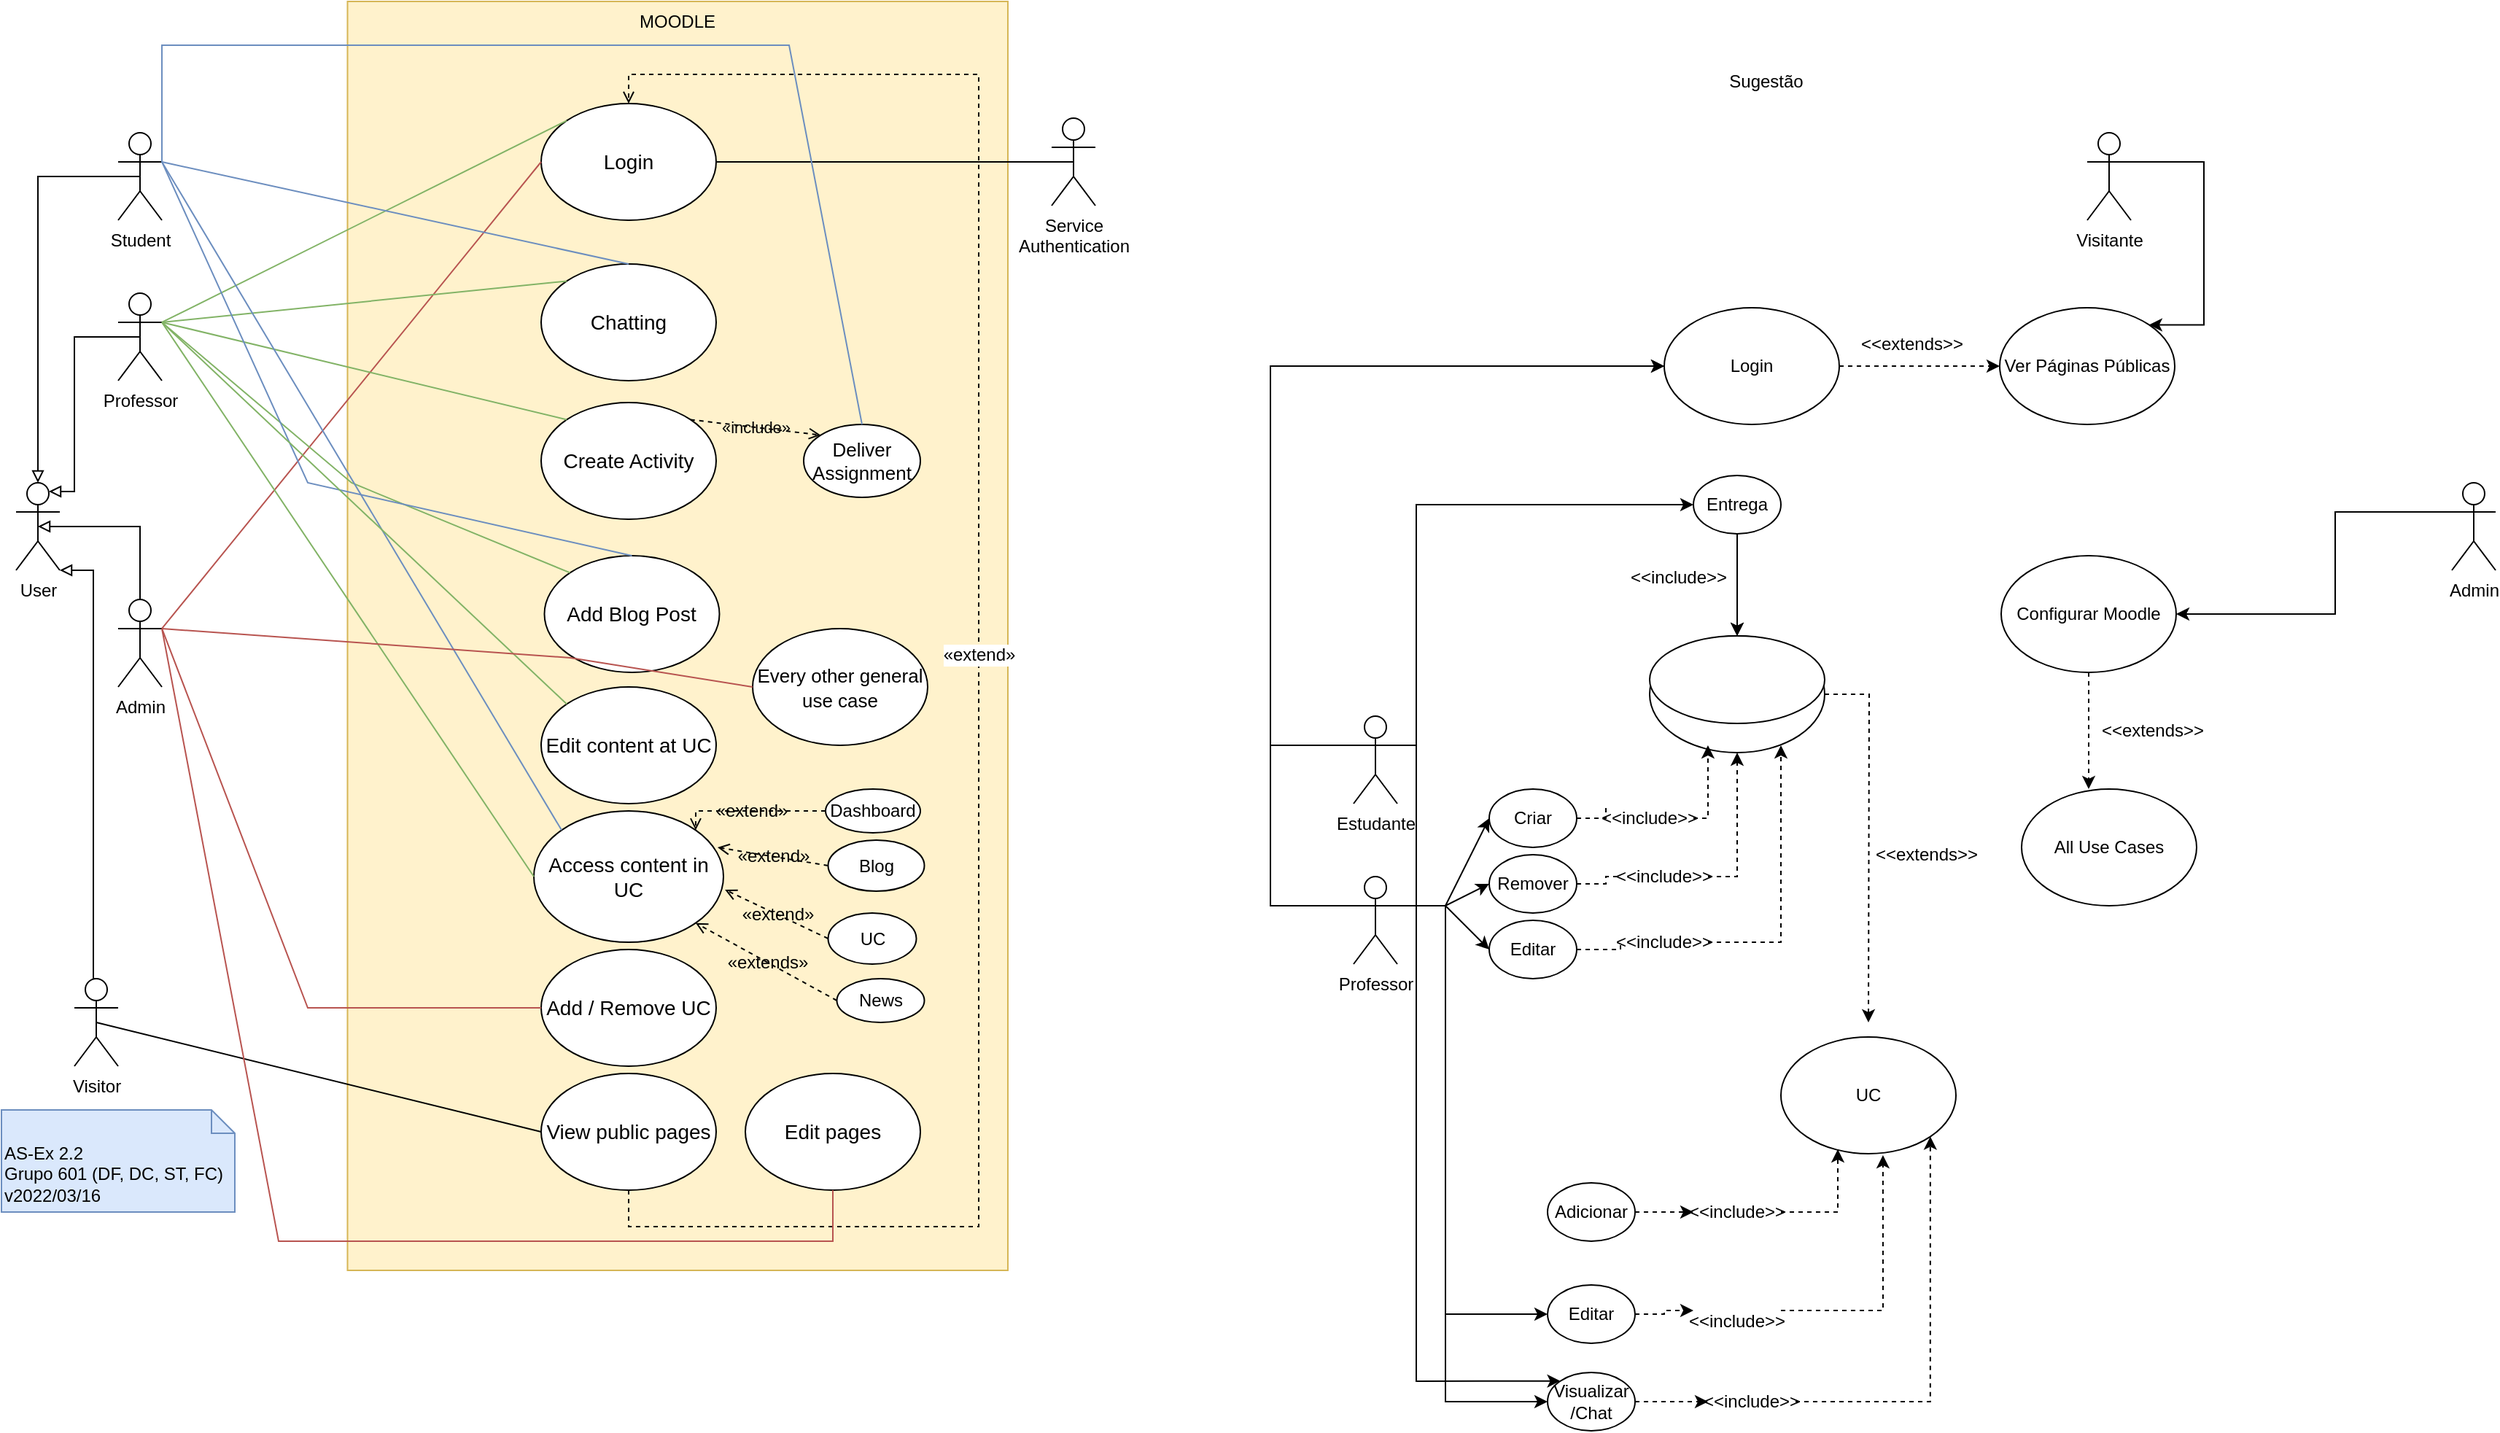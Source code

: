 <mxfile version="17.1.3" type="github" pages="3">
  <diagram id="ZsFzrZRKvcCUiVielLdD" name="2.2">
    <mxGraphModel dx="593" dy="303" grid="1" gridSize="10" guides="1" tooltips="1" connect="1" arrows="1" fold="1" page="1" pageScale="1" pageWidth="827" pageHeight="1169" math="0" shadow="0">
      <root>
        <mxCell id="UP4Yo3OlhMsA4k1Xq-gb-0" />
        <mxCell id="UP4Yo3OlhMsA4k1Xq-gb-1" parent="UP4Yo3OlhMsA4k1Xq-gb-0" />
        <mxCell id="fTTnVbKSQJcYZ6omNdEf-8" value="MOODLE" style="rounded=0;whiteSpace=wrap;html=1;fillColor=#fff2cc;strokeColor=#d6b656;verticalAlign=top;" parent="UP4Yo3OlhMsA4k1Xq-gb-1" vertex="1">
          <mxGeometry x="247.25" width="452.75" height="870" as="geometry" />
        </mxCell>
        <mxCell id="UP4Yo3OlhMsA4k1Xq-gb-18" value="" style="edgeStyle=orthogonalEdgeStyle;rounded=0;orthogonalLoop=1;jettySize=auto;html=1;endArrow=block;endFill=0;exitX=0.5;exitY=0.5;exitDx=0;exitDy=0;exitPerimeter=0;" parent="UP4Yo3OlhMsA4k1Xq-gb-1" source="UP4Yo3OlhMsA4k1Xq-gb-6" target="UP4Yo3OlhMsA4k1Xq-gb-14" edge="1">
          <mxGeometry relative="1" as="geometry">
            <mxPoint x="70" y="190.0" as="targetPoint" />
            <Array as="points">
              <mxPoint x="35" y="120" />
            </Array>
          </mxGeometry>
        </mxCell>
        <mxCell id="UP4Yo3OlhMsA4k1Xq-gb-6" value="&lt;div&gt;Student&lt;/div&gt;" style="shape=umlActor;verticalLabelPosition=bottom;verticalAlign=top;html=1;outlineConnect=0;" parent="UP4Yo3OlhMsA4k1Xq-gb-1" vertex="1">
          <mxGeometry x="90" y="90" width="30" height="60" as="geometry" />
        </mxCell>
        <mxCell id="UP4Yo3OlhMsA4k1Xq-gb-19" value="" style="edgeStyle=orthogonalEdgeStyle;rounded=0;orthogonalLoop=1;jettySize=auto;html=1;endArrow=block;endFill=0;entryX=0.75;entryY=0.1;entryDx=0;entryDy=0;entryPerimeter=0;exitX=0.5;exitY=0.5;exitDx=0;exitDy=0;exitPerimeter=0;" parent="UP4Yo3OlhMsA4k1Xq-gb-1" source="UP4Yo3OlhMsA4k1Xq-gb-7" target="UP4Yo3OlhMsA4k1Xq-gb-14" edge="1">
          <mxGeometry relative="1" as="geometry">
            <Array as="points">
              <mxPoint x="60" y="230" />
              <mxPoint x="60" y="336" />
            </Array>
          </mxGeometry>
        </mxCell>
        <mxCell id="UP4Yo3OlhMsA4k1Xq-gb-7" value="Professor" style="shape=umlActor;verticalLabelPosition=bottom;verticalAlign=top;html=1;outlineConnect=0;" parent="UP4Yo3OlhMsA4k1Xq-gb-1" vertex="1">
          <mxGeometry x="90" y="200" width="30" height="60" as="geometry" />
        </mxCell>
        <mxCell id="UP4Yo3OlhMsA4k1Xq-gb-21" value="" style="edgeStyle=orthogonalEdgeStyle;rounded=0;orthogonalLoop=1;jettySize=auto;html=1;entryX=0.5;entryY=0.5;entryDx=0;entryDy=0;entryPerimeter=0;endArrow=block;endFill=0;exitX=0.5;exitY=0;exitDx=0;exitDy=0;exitPerimeter=0;" parent="UP4Yo3OlhMsA4k1Xq-gb-1" source="UP4Yo3OlhMsA4k1Xq-gb-8" target="UP4Yo3OlhMsA4k1Xq-gb-14" edge="1">
          <mxGeometry relative="1" as="geometry">
            <mxPoint x="60" y="370" as="targetPoint" />
            <Array as="points">
              <mxPoint x="105" y="360" />
            </Array>
          </mxGeometry>
        </mxCell>
        <mxCell id="UP4Yo3OlhMsA4k1Xq-gb-8" value="&lt;div&gt;Admin&lt;/div&gt;" style="shape=umlActor;verticalLabelPosition=bottom;verticalAlign=top;html=1;outlineConnect=0;" parent="UP4Yo3OlhMsA4k1Xq-gb-1" vertex="1">
          <mxGeometry x="90" y="410" width="30" height="60" as="geometry" />
        </mxCell>
        <mxCell id="UP4Yo3OlhMsA4k1Xq-gb-14" value="&lt;div&gt;User&lt;/div&gt;" style="shape=umlActor;verticalLabelPosition=bottom;verticalAlign=top;html=1;outlineConnect=0;" parent="UP4Yo3OlhMsA4k1Xq-gb-1" vertex="1">
          <mxGeometry x="20" y="330" width="30" height="60" as="geometry" />
        </mxCell>
        <mxCell id="UP4Yo3OlhMsA4k1Xq-gb-23" value="" style="edgeStyle=orthogonalEdgeStyle;rounded=0;orthogonalLoop=1;jettySize=auto;html=1;entryX=1;entryY=1;entryDx=0;entryDy=0;entryPerimeter=0;endArrow=block;endFill=0;exitX=0.5;exitY=0;exitDx=0;exitDy=0;exitPerimeter=0;" parent="UP4Yo3OlhMsA4k1Xq-gb-1" source="UP4Yo3OlhMsA4k1Xq-gb-15" target="UP4Yo3OlhMsA4k1Xq-gb-14" edge="1">
          <mxGeometry relative="1" as="geometry">
            <mxPoint x="70" y="390" as="targetPoint" />
            <Array as="points">
              <mxPoint x="73" y="670" />
              <mxPoint x="73" y="390" />
            </Array>
          </mxGeometry>
        </mxCell>
        <mxCell id="UP4Yo3OlhMsA4k1Xq-gb-15" value="&lt;div&gt;Visitor&lt;/div&gt;" style="shape=umlActor;verticalLabelPosition=bottom;verticalAlign=top;html=1;outlineConnect=0;" parent="UP4Yo3OlhMsA4k1Xq-gb-1" vertex="1">
          <mxGeometry x="60" y="670" width="30" height="60" as="geometry" />
        </mxCell>
        <mxCell id="UP4Yo3OlhMsA4k1Xq-gb-26" value="&lt;div style=&quot;font-size: 14px&quot;&gt;&lt;font style=&quot;font-size: 14px&quot;&gt;Login&lt;/font&gt;&lt;/div&gt;" style="ellipse;whiteSpace=wrap;html=1;" parent="UP4Yo3OlhMsA4k1Xq-gb-1" vertex="1">
          <mxGeometry x="380" y="70" width="120" height="80" as="geometry" />
        </mxCell>
        <mxCell id="UP4Yo3OlhMsA4k1Xq-gb-27" value="&lt;div&gt;Service&lt;br&gt;Authentication&lt;/div&gt;" style="shape=umlActor;verticalLabelPosition=bottom;verticalAlign=top;html=1;outlineConnect=0;" parent="UP4Yo3OlhMsA4k1Xq-gb-1" vertex="1">
          <mxGeometry x="730" y="80" width="30" height="60" as="geometry" />
        </mxCell>
        <mxCell id="UP4Yo3OlhMsA4k1Xq-gb-35" style="edgeStyle=orthogonalEdgeStyle;rounded=0;orthogonalLoop=1;jettySize=auto;html=1;exitX=0.5;exitY=1;exitDx=0;exitDy=0;endArrow=block;endFill=0;" parent="UP4Yo3OlhMsA4k1Xq-gb-1" edge="1">
          <mxGeometry relative="1" as="geometry">
            <mxPoint x="450" y="690" as="sourcePoint" />
            <mxPoint x="450" y="690" as="targetPoint" />
          </mxGeometry>
        </mxCell>
        <mxCell id="UP4Yo3OlhMsA4k1Xq-gb-40" value="" style="endArrow=none;html=1;rounded=0;exitX=0.5;exitY=0.5;exitDx=0;exitDy=0;exitPerimeter=0;entryX=1;entryY=0.5;entryDx=0;entryDy=0;" parent="UP4Yo3OlhMsA4k1Xq-gb-1" source="UP4Yo3OlhMsA4k1Xq-gb-27" target="UP4Yo3OlhMsA4k1Xq-gb-26" edge="1">
          <mxGeometry width="50" height="50" relative="1" as="geometry">
            <mxPoint x="420" y="330" as="sourcePoint" />
            <mxPoint x="620" y="130" as="targetPoint" />
          </mxGeometry>
        </mxCell>
        <mxCell id="UP4Yo3OlhMsA4k1Xq-gb-41" value="&lt;font style=&quot;font-size: 14px&quot;&gt;Chatting&lt;/font&gt;" style="ellipse;whiteSpace=wrap;html=1;" parent="UP4Yo3OlhMsA4k1Xq-gb-1" vertex="1">
          <mxGeometry x="380" y="180" width="120" height="80" as="geometry" />
        </mxCell>
        <mxCell id="UP4Yo3OlhMsA4k1Xq-gb-45" value="&lt;font style=&quot;font-size: 14px&quot;&gt;Add / Remove UC&lt;/font&gt;" style="ellipse;whiteSpace=wrap;html=1;" parent="UP4Yo3OlhMsA4k1Xq-gb-1" vertex="1">
          <mxGeometry x="380" y="650" width="120" height="80" as="geometry" />
        </mxCell>
        <mxCell id="UP4Yo3OlhMsA4k1Xq-gb-47" value="&lt;font style=&quot;font-size: 14px&quot;&gt;Create Activity&lt;/font&gt;" style="ellipse;whiteSpace=wrap;html=1;" parent="UP4Yo3OlhMsA4k1Xq-gb-1" vertex="1">
          <mxGeometry x="380" y="275" width="120" height="80" as="geometry" />
        </mxCell>
        <mxCell id="NE406sWtpY1XX2G0X9Dz-15" value="«extend»" style="edgeStyle=orthogonalEdgeStyle;rounded=0;orthogonalLoop=1;jettySize=auto;html=1;exitX=0.5;exitY=1;exitDx=0;exitDy=0;entryX=0.5;entryY=0;entryDx=0;entryDy=0;fontSize=12;startArrow=none;startFill=0;dashed=1;endArrow=open;endFill=0;" edge="1" parent="UP4Yo3OlhMsA4k1Xq-gb-1" source="PwPBh16QIGrt9KHHgwcV-0" target="UP4Yo3OlhMsA4k1Xq-gb-26">
          <mxGeometry relative="1" as="geometry">
            <Array as="points">
              <mxPoint x="440" y="840" />
              <mxPoint x="680" y="840" />
              <mxPoint x="680" y="50" />
              <mxPoint x="440" y="50" />
            </Array>
          </mxGeometry>
        </mxCell>
        <mxCell id="PwPBh16QIGrt9KHHgwcV-0" value="&lt;div style=&quot;font-size: 14px&quot;&gt;&lt;font style=&quot;font-size: 14px&quot;&gt;View public pages&lt;/font&gt;&lt;/div&gt;" style="ellipse;whiteSpace=wrap;html=1;" parent="UP4Yo3OlhMsA4k1Xq-gb-1" vertex="1">
          <mxGeometry x="380" y="735" width="120" height="80" as="geometry" />
        </mxCell>
        <mxCell id="PwPBh16QIGrt9KHHgwcV-4" value="&lt;font style=&quot;font-size: 13px&quot;&gt;Deliver Assignment&lt;/font&gt;" style="ellipse;whiteSpace=wrap;html=1;" parent="UP4Yo3OlhMsA4k1Xq-gb-1" vertex="1">
          <mxGeometry x="560" y="290" width="80" height="50" as="geometry" />
        </mxCell>
        <mxCell id="fTTnVbKSQJcYZ6omNdEf-0" value="«include»" style="endArrow=open;html=1;rounded=0;exitX=1;exitY=0;exitDx=0;exitDy=0;entryX=0;entryY=0;entryDx=0;entryDy=0;endFill=0;dashed=1;startArrow=none;labelBackgroundColor=none;" parent="UP4Yo3OlhMsA4k1Xq-gb-1" source="UP4Yo3OlhMsA4k1Xq-gb-47" target="PwPBh16QIGrt9KHHgwcV-4" edge="1">
          <mxGeometry width="50" height="50" relative="1" as="geometry">
            <mxPoint x="430.0" y="340" as="sourcePoint" />
            <mxPoint x="500" y="370" as="targetPoint" />
          </mxGeometry>
        </mxCell>
        <mxCell id="fTTnVbKSQJcYZ6omNdEf-7" value="&lt;font style=&quot;font-size: 14px&quot;&gt;Access content in UC&lt;/font&gt;" style="ellipse;whiteSpace=wrap;html=1;" parent="UP4Yo3OlhMsA4k1Xq-gb-1" vertex="1">
          <mxGeometry x="375" y="555" width="130" height="90" as="geometry" />
        </mxCell>
        <mxCell id="fTTnVbKSQJcYZ6omNdEf-14" value="&lt;font style=&quot;font-size: 14px&quot;&gt;Add Blog Post&lt;/font&gt;" style="ellipse;whiteSpace=wrap;html=1;" parent="UP4Yo3OlhMsA4k1Xq-gb-1" vertex="1">
          <mxGeometry x="382.25" y="380" width="120" height="80" as="geometry" />
        </mxCell>
        <mxCell id="fTTnVbKSQJcYZ6omNdEf-18" value="&lt;div&gt;&lt;font style=&quot;font-size: 14px&quot;&gt;Edit pages&lt;/font&gt;&lt;br&gt;&lt;/div&gt;" style="ellipse;whiteSpace=wrap;html=1;" parent="UP4Yo3OlhMsA4k1Xq-gb-1" vertex="1">
          <mxGeometry x="520" y="735" width="120" height="80" as="geometry" />
        </mxCell>
        <mxCell id="fTTnVbKSQJcYZ6omNdEf-19" value="" style="endArrow=none;html=1;rounded=0;exitX=0.5;exitY=0.5;exitDx=0;exitDy=0;exitPerimeter=0;entryX=0;entryY=0.5;entryDx=0;entryDy=0;" parent="UP4Yo3OlhMsA4k1Xq-gb-1" source="UP4Yo3OlhMsA4k1Xq-gb-15" target="PwPBh16QIGrt9KHHgwcV-0" edge="1">
          <mxGeometry width="50" height="50" relative="1" as="geometry">
            <mxPoint x="480" y="460" as="sourcePoint" />
            <mxPoint x="530" y="410" as="targetPoint" />
          </mxGeometry>
        </mxCell>
        <mxCell id="fTTnVbKSQJcYZ6omNdEf-20" value="" style="endArrow=none;html=1;rounded=0;entryX=0.5;entryY=1;entryDx=0;entryDy=0;exitX=1;exitY=0.333;exitDx=0;exitDy=0;exitPerimeter=0;fillColor=#f8cecc;gradientColor=#ea6b66;strokeColor=#b85450;" parent="UP4Yo3OlhMsA4k1Xq-gb-1" source="UP4Yo3OlhMsA4k1Xq-gb-8" target="fTTnVbKSQJcYZ6omNdEf-18" edge="1">
          <mxGeometry width="50" height="50" relative="1" as="geometry">
            <mxPoint x="130" y="460" as="sourcePoint" />
            <mxPoint x="590" y="810" as="targetPoint" />
            <Array as="points">
              <mxPoint x="200" y="850" />
              <mxPoint x="580" y="850" />
            </Array>
          </mxGeometry>
        </mxCell>
        <mxCell id="fTTnVbKSQJcYZ6omNdEf-22" value="" style="endArrow=none;html=1;rounded=0;exitX=1;exitY=0.333;exitDx=0;exitDy=0;exitPerimeter=0;entryX=0;entryY=0;entryDx=0;entryDy=0;fillColor=#d5e8d4;strokeColor=#82b366;" parent="UP4Yo3OlhMsA4k1Xq-gb-1" source="UP4Yo3OlhMsA4k1Xq-gb-7" target="UP4Yo3OlhMsA4k1Xq-gb-26" edge="1">
          <mxGeometry width="50" height="50" relative="1" as="geometry">
            <mxPoint x="480" y="460" as="sourcePoint" />
            <mxPoint x="200" y="130" as="targetPoint" />
            <Array as="points" />
          </mxGeometry>
        </mxCell>
        <mxCell id="fTTnVbKSQJcYZ6omNdEf-23" value="" style="endArrow=none;html=1;rounded=0;exitX=1;exitY=0.333;exitDx=0;exitDy=0;exitPerimeter=0;entryX=0;entryY=0.5;entryDx=0;entryDy=0;endFill=0;fillColor=#f8cecc;strokeColor=#b85450;gradientColor=#ea6b66;" parent="UP4Yo3OlhMsA4k1Xq-gb-1" source="UP4Yo3OlhMsA4k1Xq-gb-8" target="UP4Yo3OlhMsA4k1Xq-gb-26" edge="1">
          <mxGeometry width="50" height="50" relative="1" as="geometry">
            <mxPoint x="480" y="460" as="sourcePoint" />
            <mxPoint x="530" y="410" as="targetPoint" />
            <Array as="points" />
          </mxGeometry>
        </mxCell>
        <mxCell id="fTTnVbKSQJcYZ6omNdEf-24" value="" style="endArrow=none;html=1;rounded=0;exitX=1;exitY=0.333;exitDx=0;exitDy=0;exitPerimeter=0;entryX=0.5;entryY=0;entryDx=0;entryDy=0;fillColor=#dae8fc;strokeColor=#6c8ebf;" parent="UP4Yo3OlhMsA4k1Xq-gb-1" source="UP4Yo3OlhMsA4k1Xq-gb-6" target="UP4Yo3OlhMsA4k1Xq-gb-41" edge="1">
          <mxGeometry width="50" height="50" relative="1" as="geometry">
            <mxPoint x="480" y="460" as="sourcePoint" />
            <mxPoint x="530" y="410" as="targetPoint" />
            <Array as="points" />
          </mxGeometry>
        </mxCell>
        <mxCell id="fTTnVbKSQJcYZ6omNdEf-25" value="" style="endArrow=none;html=1;rounded=0;exitX=1;exitY=0.333;exitDx=0;exitDy=0;exitPerimeter=0;entryX=0;entryY=0;entryDx=0;entryDy=0;fillColor=#d5e8d4;strokeColor=#82b366;" parent="UP4Yo3OlhMsA4k1Xq-gb-1" source="UP4Yo3OlhMsA4k1Xq-gb-7" target="UP4Yo3OlhMsA4k1Xq-gb-41" edge="1">
          <mxGeometry width="50" height="50" relative="1" as="geometry">
            <mxPoint x="480" y="460" as="sourcePoint" />
            <mxPoint x="530" y="410" as="targetPoint" />
          </mxGeometry>
        </mxCell>
        <mxCell id="fTTnVbKSQJcYZ6omNdEf-26" value="" style="endArrow=none;html=1;rounded=0;exitX=1;exitY=0.333;exitDx=0;exitDy=0;exitPerimeter=0;entryX=0;entryY=0;entryDx=0;entryDy=0;fillColor=#d5e8d4;strokeColor=#82b366;" parent="UP4Yo3OlhMsA4k1Xq-gb-1" source="UP4Yo3OlhMsA4k1Xq-gb-7" target="UP4Yo3OlhMsA4k1Xq-gb-47" edge="1">
          <mxGeometry width="50" height="50" relative="1" as="geometry">
            <mxPoint x="480" y="460" as="sourcePoint" />
            <mxPoint x="530" y="410" as="targetPoint" />
            <Array as="points" />
          </mxGeometry>
        </mxCell>
        <mxCell id="fTTnVbKSQJcYZ6omNdEf-28" value="" style="endArrow=none;html=1;rounded=0;exitX=1;exitY=0.333;exitDx=0;exitDy=0;exitPerimeter=0;entryX=0.5;entryY=0;entryDx=0;entryDy=0;fillColor=#dae8fc;strokeColor=#6c8ebf;" parent="UP4Yo3OlhMsA4k1Xq-gb-1" source="UP4Yo3OlhMsA4k1Xq-gb-6" target="PwPBh16QIGrt9KHHgwcV-4" edge="1">
          <mxGeometry width="50" height="50" relative="1" as="geometry">
            <mxPoint x="480" y="460" as="sourcePoint" />
            <mxPoint x="530" y="410" as="targetPoint" />
            <Array as="points">
              <mxPoint x="120" y="30" />
              <mxPoint x="550" y="30" />
            </Array>
          </mxGeometry>
        </mxCell>
        <mxCell id="dUWOUG_5hRcv393LYChC-0" value="AS-Ex 2.2&lt;br&gt;Grupo 601 (DF, DC, ST, FC)&lt;br&gt;v2022/03/16" style="shape=note2;boundedLbl=1;whiteSpace=wrap;html=1;size=16;verticalAlign=top;align=left;fillColor=#dae8fc;strokeColor=#6c8ebf;" parent="UP4Yo3OlhMsA4k1Xq-gb-1" vertex="1">
          <mxGeometry x="10" y="760" width="160" height="70" as="geometry" />
        </mxCell>
        <mxCell id="T3qlgZqWturty6qfCCbF-9" style="edgeStyle=orthogonalEdgeStyle;rounded=0;orthogonalLoop=1;jettySize=auto;html=1;exitX=0.5;exitY=1;exitDx=0;exitDy=0;dashed=1;entryX=0.5;entryY=0;entryDx=0;entryDy=0;" parent="UP4Yo3OlhMsA4k1Xq-gb-1" source="T3qlgZqWturty6qfCCbF-6" target="T3qlgZqWturty6qfCCbF-0" edge="1">
          <mxGeometry relative="1" as="geometry">
            <mxPoint x="1240" y="410" as="targetPoint" />
          </mxGeometry>
        </mxCell>
        <mxCell id="0qWbnzSFQ5Ne_E76nJaH-1" style="edgeStyle=orthogonalEdgeStyle;rounded=0;orthogonalLoop=1;jettySize=auto;html=1;exitX=1;exitY=0.5;exitDx=0;exitDy=0;dashed=1;" parent="UP4Yo3OlhMsA4k1Xq-gb-1" source="T3qlgZqWturty6qfCCbF-0" edge="1">
          <mxGeometry relative="1" as="geometry">
            <mxPoint x="1290" y="700" as="targetPoint" />
          </mxGeometry>
        </mxCell>
        <mxCell id="T3qlgZqWturty6qfCCbF-0" value="Actividade/Trabalho" style="ellipse;whiteSpace=wrap;html=1;" parent="UP4Yo3OlhMsA4k1Xq-gb-1" vertex="1">
          <mxGeometry x="1140" y="435" width="120" height="80" as="geometry" />
        </mxCell>
        <mxCell id="T3qlgZqWturty6qfCCbF-12" style="edgeStyle=orthogonalEdgeStyle;rounded=0;orthogonalLoop=1;jettySize=auto;html=1;exitX=1;exitY=0.5;exitDx=0;exitDy=0;entryX=0.333;entryY=0.938;entryDx=0;entryDy=0;entryPerimeter=0;dashed=1;startArrow=none;" parent="UP4Yo3OlhMsA4k1Xq-gb-1" source="T3qlgZqWturty6qfCCbF-19" target="T3qlgZqWturty6qfCCbF-0" edge="1">
          <mxGeometry relative="1" as="geometry">
            <Array as="points">
              <mxPoint x="1180" y="560" />
            </Array>
          </mxGeometry>
        </mxCell>
        <mxCell id="T3qlgZqWturty6qfCCbF-1" value="Criar" style="ellipse;whiteSpace=wrap;html=1;" parent="UP4Yo3OlhMsA4k1Xq-gb-1" vertex="1">
          <mxGeometry x="1030" y="540" width="60" height="40" as="geometry" />
        </mxCell>
        <mxCell id="T3qlgZqWturty6qfCCbF-13" style="edgeStyle=orthogonalEdgeStyle;rounded=0;orthogonalLoop=1;jettySize=auto;html=1;exitX=1;exitY=0.5;exitDx=0;exitDy=0;dashed=1;startArrow=none;" parent="UP4Yo3OlhMsA4k1Xq-gb-1" source="T3qlgZqWturty6qfCCbF-17" target="T3qlgZqWturty6qfCCbF-0" edge="1">
          <mxGeometry relative="1" as="geometry" />
        </mxCell>
        <mxCell id="T3qlgZqWturty6qfCCbF-2" value="Remover" style="ellipse;whiteSpace=wrap;html=1;" parent="UP4Yo3OlhMsA4k1Xq-gb-1" vertex="1">
          <mxGeometry x="1030" y="585" width="60" height="40" as="geometry" />
        </mxCell>
        <mxCell id="T3qlgZqWturty6qfCCbF-14" style="edgeStyle=orthogonalEdgeStyle;rounded=0;orthogonalLoop=1;jettySize=auto;html=1;exitX=1;exitY=0.5;exitDx=0;exitDy=0;entryX=0.75;entryY=0.938;entryDx=0;entryDy=0;entryPerimeter=0;dashed=1;startArrow=none;" parent="UP4Yo3OlhMsA4k1Xq-gb-1" source="T3qlgZqWturty6qfCCbF-15" target="T3qlgZqWturty6qfCCbF-0" edge="1">
          <mxGeometry relative="1" as="geometry" />
        </mxCell>
        <mxCell id="T3qlgZqWturty6qfCCbF-3" value="Editar" style="ellipse;whiteSpace=wrap;html=1;" parent="UP4Yo3OlhMsA4k1Xq-gb-1" vertex="1">
          <mxGeometry x="1030" y="630" width="60" height="40" as="geometry" />
        </mxCell>
        <mxCell id="bvghMZhqzHV3HRND65Uq-1" value="" style="edgeStyle=orthogonalEdgeStyle;rounded=0;orthogonalLoop=1;jettySize=auto;html=1;" edge="1" parent="UP4Yo3OlhMsA4k1Xq-gb-1" source="T3qlgZqWturty6qfCCbF-6" target="bvghMZhqzHV3HRND65Uq-0">
          <mxGeometry relative="1" as="geometry" />
        </mxCell>
        <mxCell id="T3qlgZqWturty6qfCCbF-6" value="Entrega" style="ellipse;whiteSpace=wrap;html=1;" parent="UP4Yo3OlhMsA4k1Xq-gb-1" vertex="1">
          <mxGeometry x="1170" y="325" width="60" height="40" as="geometry" />
        </mxCell>
        <mxCell id="T3qlgZqWturty6qfCCbF-15" value="&lt;div&gt;&amp;lt;&amp;lt;include&amp;gt;&amp;gt;&lt;/div&gt;" style="text;html=1;strokeColor=none;fillColor=none;align=center;verticalAlign=middle;whiteSpace=wrap;rounded=0;" parent="UP4Yo3OlhMsA4k1Xq-gb-1" vertex="1">
          <mxGeometry x="1120" y="630" width="60" height="30" as="geometry" />
        </mxCell>
        <mxCell id="T3qlgZqWturty6qfCCbF-16" value="" style="edgeStyle=orthogonalEdgeStyle;rounded=0;orthogonalLoop=1;jettySize=auto;html=1;exitX=1;exitY=0.5;exitDx=0;exitDy=0;dashed=1;endArrow=none;entryX=0;entryY=0.5;entryDx=0;entryDy=0;" parent="UP4Yo3OlhMsA4k1Xq-gb-1" source="T3qlgZqWturty6qfCCbF-3" target="T3qlgZqWturty6qfCCbF-15" edge="1">
          <mxGeometry relative="1" as="geometry">
            <mxPoint x="1090" y="650" as="sourcePoint" />
            <mxPoint x="1110" y="700" as="targetPoint" />
            <Array as="points">
              <mxPoint x="1120" y="650" />
            </Array>
          </mxGeometry>
        </mxCell>
        <mxCell id="T3qlgZqWturty6qfCCbF-17" value="&lt;div&gt;&amp;lt;&amp;lt;include&amp;gt;&amp;gt;&lt;/div&gt;" style="text;html=1;strokeColor=none;fillColor=none;align=center;verticalAlign=middle;whiteSpace=wrap;rounded=0;" parent="UP4Yo3OlhMsA4k1Xq-gb-1" vertex="1">
          <mxGeometry x="1120" y="585" width="60" height="30" as="geometry" />
        </mxCell>
        <mxCell id="T3qlgZqWturty6qfCCbF-18" value="" style="edgeStyle=orthogonalEdgeStyle;rounded=0;orthogonalLoop=1;jettySize=auto;html=1;exitX=1;exitY=0.5;exitDx=0;exitDy=0;dashed=1;endArrow=none;" parent="UP4Yo3OlhMsA4k1Xq-gb-1" source="T3qlgZqWturty6qfCCbF-2" target="T3qlgZqWturty6qfCCbF-17" edge="1">
          <mxGeometry relative="1" as="geometry">
            <mxPoint x="1090" y="605" as="sourcePoint" />
            <mxPoint x="1200" y="515" as="targetPoint" />
          </mxGeometry>
        </mxCell>
        <mxCell id="T3qlgZqWturty6qfCCbF-19" value="&lt;div&gt;&amp;lt;&amp;lt;include&amp;gt;&amp;gt;&lt;/div&gt;" style="text;html=1;strokeColor=none;fillColor=none;align=center;verticalAlign=middle;whiteSpace=wrap;rounded=0;" parent="UP4Yo3OlhMsA4k1Xq-gb-1" vertex="1">
          <mxGeometry x="1110" y="545" width="60" height="30" as="geometry" />
        </mxCell>
        <mxCell id="T3qlgZqWturty6qfCCbF-20" value="" style="edgeStyle=orthogonalEdgeStyle;rounded=0;orthogonalLoop=1;jettySize=auto;html=1;exitX=1;exitY=0.5;exitDx=0;exitDy=0;entryX=0;entryY=0.25;entryDx=0;entryDy=0;dashed=1;endArrow=none;" parent="UP4Yo3OlhMsA4k1Xq-gb-1" source="T3qlgZqWturty6qfCCbF-1" target="T3qlgZqWturty6qfCCbF-19" edge="1">
          <mxGeometry relative="1" as="geometry">
            <mxPoint x="1090" y="560" as="sourcePoint" />
            <mxPoint x="1179.96" y="510.04" as="targetPoint" />
          </mxGeometry>
        </mxCell>
        <mxCell id="T3qlgZqWturty6qfCCbF-22" value="&lt;div&gt;&amp;lt;&amp;lt;include&amp;gt;&amp;gt;&lt;/div&gt;" style="text;html=1;strokeColor=none;fillColor=none;align=center;verticalAlign=middle;whiteSpace=wrap;rounded=0;" parent="UP4Yo3OlhMsA4k1Xq-gb-1" vertex="1">
          <mxGeometry x="1130" y="380" width="60" height="30" as="geometry" />
        </mxCell>
        <mxCell id="T3qlgZqWturty6qfCCbF-26" value="Sugestão" style="text;html=1;strokeColor=none;fillColor=none;align=center;verticalAlign=middle;whiteSpace=wrap;rounded=0;" parent="UP4Yo3OlhMsA4k1Xq-gb-1" vertex="1">
          <mxGeometry x="1190" y="40" width="60" height="30" as="geometry" />
        </mxCell>
        <mxCell id="MWUGo0jnujCLbrWSjQaq-0" value="UC" style="ellipse;whiteSpace=wrap;html=1;" parent="UP4Yo3OlhMsA4k1Xq-gb-1" vertex="1">
          <mxGeometry x="1230" y="710" width="120" height="80" as="geometry" />
        </mxCell>
        <mxCell id="MWUGo0jnujCLbrWSjQaq-5" style="edgeStyle=orthogonalEdgeStyle;rounded=0;orthogonalLoop=1;jettySize=auto;html=1;exitX=1;exitY=0.5;exitDx=0;exitDy=0;entryX=0;entryY=0.5;entryDx=0;entryDy=0;dashed=1;" parent="UP4Yo3OlhMsA4k1Xq-gb-1" source="MWUGo0jnujCLbrWSjQaq-1" target="MWUGo0jnujCLbrWSjQaq-4" edge="1">
          <mxGeometry relative="1" as="geometry" />
        </mxCell>
        <mxCell id="MWUGo0jnujCLbrWSjQaq-1" value="Adicionar" style="ellipse;whiteSpace=wrap;html=1;" parent="UP4Yo3OlhMsA4k1Xq-gb-1" vertex="1">
          <mxGeometry x="1070" y="810" width="60" height="40" as="geometry" />
        </mxCell>
        <mxCell id="MWUGo0jnujCLbrWSjQaq-7" style="edgeStyle=orthogonalEdgeStyle;rounded=0;orthogonalLoop=1;jettySize=auto;html=1;exitX=1;exitY=0.5;exitDx=0;exitDy=0;entryX=0;entryY=0.25;entryDx=0;entryDy=0;dashed=1;" parent="UP4Yo3OlhMsA4k1Xq-gb-1" source="MWUGo0jnujCLbrWSjQaq-2" target="MWUGo0jnujCLbrWSjQaq-3" edge="1">
          <mxGeometry relative="1" as="geometry" />
        </mxCell>
        <mxCell id="MWUGo0jnujCLbrWSjQaq-2" value="Editar" style="ellipse;whiteSpace=wrap;html=1;" parent="UP4Yo3OlhMsA4k1Xq-gb-1" vertex="1">
          <mxGeometry x="1070" y="880" width="60" height="40" as="geometry" />
        </mxCell>
        <mxCell id="MWUGo0jnujCLbrWSjQaq-8" style="edgeStyle=orthogonalEdgeStyle;rounded=0;orthogonalLoop=1;jettySize=auto;html=1;exitX=1;exitY=0.25;exitDx=0;exitDy=0;entryX=0.583;entryY=1.013;entryDx=0;entryDy=0;entryPerimeter=0;dashed=1;" parent="UP4Yo3OlhMsA4k1Xq-gb-1" source="MWUGo0jnujCLbrWSjQaq-3" target="MWUGo0jnujCLbrWSjQaq-0" edge="1">
          <mxGeometry relative="1" as="geometry" />
        </mxCell>
        <mxCell id="MWUGo0jnujCLbrWSjQaq-3" value="&lt;div&gt;&amp;lt;&amp;lt;include&amp;gt;&amp;gt;&lt;/div&gt;" style="text;html=1;strokeColor=none;fillColor=none;align=center;verticalAlign=middle;whiteSpace=wrap;rounded=0;" parent="UP4Yo3OlhMsA4k1Xq-gb-1" vertex="1">
          <mxGeometry x="1170" y="890" width="60" height="30" as="geometry" />
        </mxCell>
        <mxCell id="MWUGo0jnujCLbrWSjQaq-6" style="edgeStyle=orthogonalEdgeStyle;rounded=0;orthogonalLoop=1;jettySize=auto;html=1;exitX=1;exitY=0.5;exitDx=0;exitDy=0;entryX=0.325;entryY=0.963;entryDx=0;entryDy=0;entryPerimeter=0;dashed=1;" parent="UP4Yo3OlhMsA4k1Xq-gb-1" source="MWUGo0jnujCLbrWSjQaq-4" target="MWUGo0jnujCLbrWSjQaq-0" edge="1">
          <mxGeometry relative="1" as="geometry" />
        </mxCell>
        <mxCell id="MWUGo0jnujCLbrWSjQaq-4" value="&lt;div&gt;&amp;lt;&amp;lt;include&amp;gt;&amp;gt;&lt;/div&gt;" style="text;html=1;strokeColor=none;fillColor=none;align=center;verticalAlign=middle;whiteSpace=wrap;rounded=0;" parent="UP4Yo3OlhMsA4k1Xq-gb-1" vertex="1">
          <mxGeometry x="1170" y="815" width="60" height="30" as="geometry" />
        </mxCell>
        <mxCell id="MWUGo0jnujCLbrWSjQaq-11" style="edgeStyle=orthogonalEdgeStyle;rounded=0;orthogonalLoop=1;jettySize=auto;html=1;exitX=1;exitY=0.5;exitDx=0;exitDy=0;dashed=1;" parent="UP4Yo3OlhMsA4k1Xq-gb-1" source="MWUGo0jnujCLbrWSjQaq-9" target="MWUGo0jnujCLbrWSjQaq-10" edge="1">
          <mxGeometry relative="1" as="geometry" />
        </mxCell>
        <mxCell id="MWUGo0jnujCLbrWSjQaq-9" value="Visualizar&lt;br&gt;/Chat" style="ellipse;whiteSpace=wrap;html=1;" parent="UP4Yo3OlhMsA4k1Xq-gb-1" vertex="1">
          <mxGeometry x="1070" y="940" width="60" height="40" as="geometry" />
        </mxCell>
        <mxCell id="MWUGo0jnujCLbrWSjQaq-12" style="edgeStyle=orthogonalEdgeStyle;rounded=0;orthogonalLoop=1;jettySize=auto;html=1;exitX=1;exitY=0.5;exitDx=0;exitDy=0;entryX=1;entryY=1;entryDx=0;entryDy=0;dashed=1;" parent="UP4Yo3OlhMsA4k1Xq-gb-1" source="MWUGo0jnujCLbrWSjQaq-10" target="MWUGo0jnujCLbrWSjQaq-0" edge="1">
          <mxGeometry relative="1" as="geometry" />
        </mxCell>
        <mxCell id="MWUGo0jnujCLbrWSjQaq-10" value="&lt;div&gt;&amp;lt;&amp;lt;include&amp;gt;&amp;gt;&lt;/div&gt;" style="text;html=1;strokeColor=none;fillColor=none;align=center;verticalAlign=middle;whiteSpace=wrap;rounded=0;" parent="UP4Yo3OlhMsA4k1Xq-gb-1" vertex="1">
          <mxGeometry x="1180" y="945" width="60" height="30" as="geometry" />
        </mxCell>
        <mxCell id="0qWbnzSFQ5Ne_E76nJaH-2" value="&lt;div&gt;&amp;lt;&amp;lt;extends&amp;gt;&amp;gt;&lt;/div&gt;" style="text;html=1;strokeColor=none;fillColor=none;align=center;verticalAlign=middle;whiteSpace=wrap;rounded=0;" parent="UP4Yo3OlhMsA4k1Xq-gb-1" vertex="1">
          <mxGeometry x="1300" y="570" width="60" height="30" as="geometry" />
        </mxCell>
        <mxCell id="scZpDJsDqmAjqhoiiD4B-27" style="edgeStyle=none;rounded=0;orthogonalLoop=1;jettySize=auto;html=1;exitX=1;exitY=0.5;exitDx=0;exitDy=0;entryX=0;entryY=0.5;entryDx=0;entryDy=0;dashed=1;" parent="UP4Yo3OlhMsA4k1Xq-gb-1" source="scZpDJsDqmAjqhoiiD4B-0" target="scZpDJsDqmAjqhoiiD4B-1" edge="1">
          <mxGeometry relative="1" as="geometry" />
        </mxCell>
        <mxCell id="scZpDJsDqmAjqhoiiD4B-0" value="&lt;div&gt;Login&lt;/div&gt;" style="ellipse;whiteSpace=wrap;html=1;" parent="UP4Yo3OlhMsA4k1Xq-gb-1" vertex="1">
          <mxGeometry x="1150" y="210" width="120" height="80" as="geometry" />
        </mxCell>
        <mxCell id="scZpDJsDqmAjqhoiiD4B-1" value="&lt;div&gt;Ver Páginas Públicas&lt;/div&gt;" style="ellipse;whiteSpace=wrap;html=1;" parent="UP4Yo3OlhMsA4k1Xq-gb-1" vertex="1">
          <mxGeometry x="1380" y="210" width="120" height="80" as="geometry" />
        </mxCell>
        <mxCell id="scZpDJsDqmAjqhoiiD4B-29" style="edgeStyle=none;rounded=0;orthogonalLoop=1;jettySize=auto;html=1;exitX=0.5;exitY=1;exitDx=0;exitDy=0;dashed=1;" parent="UP4Yo3OlhMsA4k1Xq-gb-1" source="scZpDJsDqmAjqhoiiD4B-2" edge="1">
          <mxGeometry relative="1" as="geometry">
            <mxPoint x="1441" y="540" as="targetPoint" />
          </mxGeometry>
        </mxCell>
        <mxCell id="scZpDJsDqmAjqhoiiD4B-2" value="&lt;div&gt;Configurar Moodle&lt;/div&gt;" style="ellipse;whiteSpace=wrap;html=1;" parent="UP4Yo3OlhMsA4k1Xq-gb-1" vertex="1">
          <mxGeometry x="1381" y="380" width="120" height="80" as="geometry" />
        </mxCell>
        <mxCell id="scZpDJsDqmAjqhoiiD4B-4" style="edgeStyle=orthogonalEdgeStyle;rounded=0;orthogonalLoop=1;jettySize=auto;html=1;exitX=1;exitY=0.333;exitDx=0;exitDy=0;exitPerimeter=0;entryX=1;entryY=0;entryDx=0;entryDy=0;" parent="UP4Yo3OlhMsA4k1Xq-gb-1" target="scZpDJsDqmAjqhoiiD4B-1" edge="1">
          <mxGeometry relative="1" as="geometry">
            <mxPoint x="1470" y="110" as="sourcePoint" />
            <Array as="points">
              <mxPoint x="1520" y="110" />
              <mxPoint x="1520" y="222" />
            </Array>
          </mxGeometry>
        </mxCell>
        <mxCell id="scZpDJsDqmAjqhoiiD4B-3" value="&lt;div&gt;Visitante&lt;/div&gt;&lt;div&gt;&lt;br&gt;&lt;/div&gt;&lt;div&gt;&lt;br&gt;&lt;/div&gt;" style="shape=umlActor;verticalLabelPosition=bottom;verticalAlign=top;html=1;outlineConnect=0;" parent="UP4Yo3OlhMsA4k1Xq-gb-1" vertex="1">
          <mxGeometry x="1440" y="90" width="30" height="60" as="geometry" />
        </mxCell>
        <mxCell id="scZpDJsDqmAjqhoiiD4B-6" style="rounded=0;orthogonalLoop=1;jettySize=auto;html=1;exitX=0;exitY=0.333;exitDx=0;exitDy=0;exitPerimeter=0;" parent="UP4Yo3OlhMsA4k1Xq-gb-1" source="scZpDJsDqmAjqhoiiD4B-5" target="scZpDJsDqmAjqhoiiD4B-2" edge="1">
          <mxGeometry relative="1" as="geometry">
            <Array as="points">
              <mxPoint x="1610" y="350" />
              <mxPoint x="1610" y="420" />
            </Array>
          </mxGeometry>
        </mxCell>
        <mxCell id="scZpDJsDqmAjqhoiiD4B-5" value="&lt;div&gt;Admin&lt;/div&gt;" style="shape=umlActor;verticalLabelPosition=bottom;verticalAlign=top;html=1;outlineConnect=0;" parent="UP4Yo3OlhMsA4k1Xq-gb-1" vertex="1">
          <mxGeometry x="1690" y="330" width="30" height="60" as="geometry" />
        </mxCell>
        <mxCell id="scZpDJsDqmAjqhoiiD4B-18" style="edgeStyle=none;rounded=0;orthogonalLoop=1;jettySize=auto;html=1;exitX=1;exitY=0.333;exitDx=0;exitDy=0;exitPerimeter=0;entryX=0;entryY=0.5;entryDx=0;entryDy=0;" parent="UP4Yo3OlhMsA4k1Xq-gb-1" source="scZpDJsDqmAjqhoiiD4B-10" target="T3qlgZqWturty6qfCCbF-2" edge="1">
          <mxGeometry relative="1" as="geometry">
            <Array as="points">
              <mxPoint x="1000" y="620" />
            </Array>
          </mxGeometry>
        </mxCell>
        <mxCell id="scZpDJsDqmAjqhoiiD4B-19" style="edgeStyle=none;rounded=0;orthogonalLoop=1;jettySize=auto;html=1;exitX=1;exitY=0.333;exitDx=0;exitDy=0;exitPerimeter=0;entryX=0;entryY=0.5;entryDx=0;entryDy=0;" parent="UP4Yo3OlhMsA4k1Xq-gb-1" source="scZpDJsDqmAjqhoiiD4B-10" target="T3qlgZqWturty6qfCCbF-1" edge="1">
          <mxGeometry relative="1" as="geometry">
            <Array as="points">
              <mxPoint x="1000" y="620" />
            </Array>
          </mxGeometry>
        </mxCell>
        <mxCell id="scZpDJsDqmAjqhoiiD4B-20" style="edgeStyle=none;rounded=0;orthogonalLoop=1;jettySize=auto;html=1;exitX=1;exitY=0.333;exitDx=0;exitDy=0;exitPerimeter=0;entryX=0;entryY=0.5;entryDx=0;entryDy=0;" parent="UP4Yo3OlhMsA4k1Xq-gb-1" source="scZpDJsDqmAjqhoiiD4B-10" target="T3qlgZqWturty6qfCCbF-3" edge="1">
          <mxGeometry relative="1" as="geometry">
            <Array as="points">
              <mxPoint x="1000" y="620" />
            </Array>
          </mxGeometry>
        </mxCell>
        <mxCell id="scZpDJsDqmAjqhoiiD4B-22" style="edgeStyle=none;rounded=0;orthogonalLoop=1;jettySize=auto;html=1;exitX=1;exitY=0.333;exitDx=0;exitDy=0;exitPerimeter=0;entryX=0;entryY=0.5;entryDx=0;entryDy=0;" parent="UP4Yo3OlhMsA4k1Xq-gb-1" source="scZpDJsDqmAjqhoiiD4B-10" target="MWUGo0jnujCLbrWSjQaq-2" edge="1">
          <mxGeometry relative="1" as="geometry">
            <Array as="points">
              <mxPoint x="1000" y="620" />
              <mxPoint x="1000" y="900" />
            </Array>
          </mxGeometry>
        </mxCell>
        <mxCell id="scZpDJsDqmAjqhoiiD4B-23" style="edgeStyle=none;rounded=0;orthogonalLoop=1;jettySize=auto;html=1;exitX=1;exitY=0.333;exitDx=0;exitDy=0;exitPerimeter=0;entryX=0;entryY=0.5;entryDx=0;entryDy=0;" parent="UP4Yo3OlhMsA4k1Xq-gb-1" source="scZpDJsDqmAjqhoiiD4B-10" target="MWUGo0jnujCLbrWSjQaq-9" edge="1">
          <mxGeometry relative="1" as="geometry">
            <Array as="points">
              <mxPoint x="1000" y="620" />
              <mxPoint x="1000" y="960" />
            </Array>
          </mxGeometry>
        </mxCell>
        <mxCell id="scZpDJsDqmAjqhoiiD4B-25" style="edgeStyle=none;rounded=0;orthogonalLoop=1;jettySize=auto;html=1;exitX=0;exitY=0.333;exitDx=0;exitDy=0;exitPerimeter=0;entryX=0;entryY=0.5;entryDx=0;entryDy=0;" parent="UP4Yo3OlhMsA4k1Xq-gb-1" source="scZpDJsDqmAjqhoiiD4B-10" target="scZpDJsDqmAjqhoiiD4B-0" edge="1">
          <mxGeometry relative="1" as="geometry">
            <Array as="points">
              <mxPoint x="880" y="620" />
              <mxPoint x="880" y="250" />
            </Array>
          </mxGeometry>
        </mxCell>
        <mxCell id="scZpDJsDqmAjqhoiiD4B-10" value="&lt;div&gt;Professor&lt;/div&gt;" style="shape=umlActor;verticalLabelPosition=bottom;verticalAlign=top;html=1;outlineConnect=0;" parent="UP4Yo3OlhMsA4k1Xq-gb-1" vertex="1">
          <mxGeometry x="937" y="600" width="30" height="60" as="geometry" />
        </mxCell>
        <mxCell id="scZpDJsDqmAjqhoiiD4B-21" style="edgeStyle=none;rounded=0;orthogonalLoop=1;jettySize=auto;html=1;exitX=1;exitY=0.333;exitDx=0;exitDy=0;exitPerimeter=0;entryX=0;entryY=0.5;entryDx=0;entryDy=0;" parent="UP4Yo3OlhMsA4k1Xq-gb-1" source="scZpDJsDqmAjqhoiiD4B-11" target="T3qlgZqWturty6qfCCbF-6" edge="1">
          <mxGeometry relative="1" as="geometry">
            <Array as="points">
              <mxPoint x="980" y="510" />
              <mxPoint x="980" y="430" />
              <mxPoint x="980" y="345" />
            </Array>
          </mxGeometry>
        </mxCell>
        <mxCell id="scZpDJsDqmAjqhoiiD4B-24" style="edgeStyle=none;rounded=0;orthogonalLoop=1;jettySize=auto;html=1;exitX=1;exitY=0.333;exitDx=0;exitDy=0;exitPerimeter=0;entryX=0;entryY=0;entryDx=0;entryDy=0;" parent="UP4Yo3OlhMsA4k1Xq-gb-1" source="scZpDJsDqmAjqhoiiD4B-11" target="MWUGo0jnujCLbrWSjQaq-9" edge="1">
          <mxGeometry relative="1" as="geometry">
            <Array as="points">
              <mxPoint x="980" y="510" />
              <mxPoint x="980" y="946" />
            </Array>
          </mxGeometry>
        </mxCell>
        <mxCell id="scZpDJsDqmAjqhoiiD4B-26" style="edgeStyle=none;rounded=0;orthogonalLoop=1;jettySize=auto;html=1;exitX=0;exitY=0.333;exitDx=0;exitDy=0;exitPerimeter=0;entryX=0;entryY=0.5;entryDx=0;entryDy=0;" parent="UP4Yo3OlhMsA4k1Xq-gb-1" source="scZpDJsDqmAjqhoiiD4B-11" target="scZpDJsDqmAjqhoiiD4B-0" edge="1">
          <mxGeometry relative="1" as="geometry">
            <Array as="points">
              <mxPoint x="880" y="510" />
              <mxPoint x="880" y="250" />
            </Array>
          </mxGeometry>
        </mxCell>
        <mxCell id="scZpDJsDqmAjqhoiiD4B-11" value="&lt;div&gt;Estudante&lt;/div&gt;" style="shape=umlActor;verticalLabelPosition=bottom;verticalAlign=top;html=1;outlineConnect=0;" parent="UP4Yo3OlhMsA4k1Xq-gb-1" vertex="1">
          <mxGeometry x="937" y="490" width="30" height="60" as="geometry" />
        </mxCell>
        <mxCell id="scZpDJsDqmAjqhoiiD4B-28" value="&lt;div&gt;&amp;lt;&amp;lt;extends&amp;gt;&amp;gt;&lt;/div&gt;" style="text;html=1;strokeColor=none;fillColor=none;align=center;verticalAlign=middle;whiteSpace=wrap;rounded=0;" parent="UP4Yo3OlhMsA4k1Xq-gb-1" vertex="1">
          <mxGeometry x="1290" y="220" width="60" height="30" as="geometry" />
        </mxCell>
        <mxCell id="scZpDJsDqmAjqhoiiD4B-30" value="&lt;div&gt;All Use Cases&lt;/div&gt;" style="ellipse;whiteSpace=wrap;html=1;" parent="UP4Yo3OlhMsA4k1Xq-gb-1" vertex="1">
          <mxGeometry x="1395" y="540" width="120" height="80" as="geometry" />
        </mxCell>
        <mxCell id="scZpDJsDqmAjqhoiiD4B-31" value="&lt;div&gt;&amp;lt;&amp;lt;extends&amp;gt;&amp;gt;&lt;/div&gt;" style="text;html=1;strokeColor=none;fillColor=none;align=center;verticalAlign=middle;whiteSpace=wrap;rounded=0;" parent="UP4Yo3OlhMsA4k1Xq-gb-1" vertex="1">
          <mxGeometry x="1455" y="485" width="60" height="30" as="geometry" />
        </mxCell>
        <mxCell id="NE406sWtpY1XX2G0X9Dz-3" value="" style="endArrow=none;html=1;rounded=0;exitX=1;exitY=0.333;exitDx=0;exitDy=0;exitPerimeter=0;entryX=0;entryY=0;entryDx=0;entryDy=0;fillColor=#d5e8d4;strokeColor=#82b366;" edge="1" parent="UP4Yo3OlhMsA4k1Xq-gb-1" source="UP4Yo3OlhMsA4k1Xq-gb-7" target="fTTnVbKSQJcYZ6omNdEf-14">
          <mxGeometry width="50" height="50" relative="1" as="geometry">
            <mxPoint x="560" y="260" as="sourcePoint" />
            <mxPoint x="610" y="210" as="targetPoint" />
            <Array as="points">
              <mxPoint x="250" y="330" />
            </Array>
          </mxGeometry>
        </mxCell>
        <mxCell id="bvghMZhqzHV3HRND65Uq-0" value="" style="ellipse;whiteSpace=wrap;html=1;" vertex="1" parent="UP4Yo3OlhMsA4k1Xq-gb-1">
          <mxGeometry x="1140" y="435" width="120" height="60" as="geometry" />
        </mxCell>
        <mxCell id="NE406sWtpY1XX2G0X9Dz-4" value="" style="endArrow=none;html=1;rounded=0;entryX=0.5;entryY=0;entryDx=0;entryDy=0;fillColor=#dae8fc;strokeColor=#6c8ebf;exitX=1;exitY=0.333;exitDx=0;exitDy=0;exitPerimeter=0;" edge="1" parent="UP4Yo3OlhMsA4k1Xq-gb-1" source="UP4Yo3OlhMsA4k1Xq-gb-6" target="fTTnVbKSQJcYZ6omNdEf-14">
          <mxGeometry width="50" height="50" relative="1" as="geometry">
            <mxPoint x="100" y="110" as="sourcePoint" />
            <mxPoint x="610" y="210" as="targetPoint" />
            <Array as="points">
              <mxPoint x="220" y="330" />
            </Array>
          </mxGeometry>
        </mxCell>
        <mxCell id="NE406sWtpY1XX2G0X9Dz-5" value="" style="endArrow=none;html=1;rounded=0;exitX=1;exitY=0.333;exitDx=0;exitDy=0;exitPerimeter=0;entryX=0;entryY=0.5;entryDx=0;entryDy=0;fillColor=#d5e8d4;strokeColor=#82b366;" edge="1" parent="UP4Yo3OlhMsA4k1Xq-gb-1" source="UP4Yo3OlhMsA4k1Xq-gb-7" target="fTTnVbKSQJcYZ6omNdEf-7">
          <mxGeometry width="50" height="50" relative="1" as="geometry">
            <mxPoint x="560" y="540" as="sourcePoint" />
            <mxPoint x="610" y="490" as="targetPoint" />
          </mxGeometry>
        </mxCell>
        <mxCell id="NE406sWtpY1XX2G0X9Dz-6" value="" style="endArrow=none;html=1;rounded=0;exitX=1;exitY=0.333;exitDx=0;exitDy=0;exitPerimeter=0;entryX=0;entryY=0;entryDx=0;entryDy=0;fillColor=#dae8fc;gradientColor=#7ea6e0;strokeColor=#6c8ebf;" edge="1" parent="UP4Yo3OlhMsA4k1Xq-gb-1" source="UP4Yo3OlhMsA4k1Xq-gb-6" target="fTTnVbKSQJcYZ6omNdEf-7">
          <mxGeometry width="50" height="50" relative="1" as="geometry">
            <mxPoint x="560" y="420" as="sourcePoint" />
            <mxPoint x="610" y="370" as="targetPoint" />
          </mxGeometry>
        </mxCell>
        <mxCell id="NE406sWtpY1XX2G0X9Dz-7" value="&lt;font style=&quot;font-size: 14px&quot;&gt;Edit content at UC&lt;br&gt;&lt;/font&gt;" style="ellipse;whiteSpace=wrap;html=1;" vertex="1" parent="UP4Yo3OlhMsA4k1Xq-gb-1">
          <mxGeometry x="380" y="470" width="120" height="80" as="geometry" />
        </mxCell>
        <mxCell id="NE406sWtpY1XX2G0X9Dz-9" value="" style="endArrow=none;html=1;rounded=0;exitX=1;exitY=0.333;exitDx=0;exitDy=0;exitPerimeter=0;fillColor=#d5e8d4;strokeColor=#82b366;entryX=0;entryY=0;entryDx=0;entryDy=0;" edge="1" parent="UP4Yo3OlhMsA4k1Xq-gb-1" source="UP4Yo3OlhMsA4k1Xq-gb-7" target="NE406sWtpY1XX2G0X9Dz-7">
          <mxGeometry width="50" height="50" relative="1" as="geometry">
            <mxPoint x="510" y="580" as="sourcePoint" />
            <mxPoint x="560" y="530" as="targetPoint" />
          </mxGeometry>
        </mxCell>
        <mxCell id="NE406sWtpY1XX2G0X9Dz-10" value="" style="endArrow=none;html=1;rounded=0;exitX=1;exitY=0.333;exitDx=0;exitDy=0;exitPerimeter=0;entryX=0;entryY=0.5;entryDx=0;entryDy=0;fillColor=#f8cecc;gradientColor=#ea6b66;strokeColor=#b85450;" edge="1" parent="UP4Yo3OlhMsA4k1Xq-gb-1" source="UP4Yo3OlhMsA4k1Xq-gb-8" target="UP4Yo3OlhMsA4k1Xq-gb-45">
          <mxGeometry width="50" height="50" relative="1" as="geometry">
            <mxPoint x="510" y="660" as="sourcePoint" />
            <mxPoint x="560" y="610" as="targetPoint" />
            <Array as="points">
              <mxPoint x="220" y="690" />
            </Array>
          </mxGeometry>
        </mxCell>
        <mxCell id="NE406sWtpY1XX2G0X9Dz-11" value="&lt;font style=&quot;font-size: 13px&quot;&gt;Every other general use case&lt;/font&gt;" style="ellipse;whiteSpace=wrap;html=1;fontSize=14;" vertex="1" parent="UP4Yo3OlhMsA4k1Xq-gb-1">
          <mxGeometry x="525" y="430" width="120" height="80" as="geometry" />
        </mxCell>
        <mxCell id="NE406sWtpY1XX2G0X9Dz-12" value="" style="endArrow=none;html=1;rounded=0;fontSize=12;exitX=1;exitY=0.333;exitDx=0;exitDy=0;exitPerimeter=0;entryX=0;entryY=0.5;entryDx=0;entryDy=0;fillColor=#f8cecc;strokeColor=#b85450;" edge="1" parent="UP4Yo3OlhMsA4k1Xq-gb-1" source="UP4Yo3OlhMsA4k1Xq-gb-8" target="NE406sWtpY1XX2G0X9Dz-11">
          <mxGeometry width="50" height="50" relative="1" as="geometry">
            <mxPoint x="120" y="420" as="sourcePoint" />
            <mxPoint x="550" y="480" as="targetPoint" />
            <Array as="points">
              <mxPoint x="400" y="450" />
            </Array>
          </mxGeometry>
        </mxCell>
        <mxCell id="HqLqNgWgERvd9czHH_gJ-0" value="Blog" style="ellipse;whiteSpace=wrap;html=1;fontSize=12;" vertex="1" parent="UP4Yo3OlhMsA4k1Xq-gb-1">
          <mxGeometry x="576.75" y="575" width="66" height="35" as="geometry" />
        </mxCell>
        <mxCell id="HqLqNgWgERvd9czHH_gJ-8" value="«extend»" style="rounded=0;orthogonalLoop=1;jettySize=auto;html=1;exitX=0;exitY=0.5;exitDx=0;exitDy=0;entryX=1.008;entryY=0.6;entryDx=0;entryDy=0;dashed=1;fontSize=12;startArrow=none;startFill=0;endArrow=open;endFill=0;entryPerimeter=0;labelBackgroundColor=none;" edge="1" parent="UP4Yo3OlhMsA4k1Xq-gb-1" source="HqLqNgWgERvd9czHH_gJ-2" target="fTTnVbKSQJcYZ6omNdEf-7">
          <mxGeometry relative="1" as="geometry" />
        </mxCell>
        <mxCell id="HqLqNgWgERvd9czHH_gJ-2" value="UC" style="ellipse;whiteSpace=wrap;html=1;fontSize=12;" vertex="1" parent="UP4Yo3OlhMsA4k1Xq-gb-1">
          <mxGeometry x="576.75" y="625" width="60.5" height="35" as="geometry" />
        </mxCell>
        <mxCell id="HqLqNgWgERvd9czHH_gJ-3" value="News" style="ellipse;whiteSpace=wrap;html=1;fontSize=12;" vertex="1" parent="UP4Yo3OlhMsA4k1Xq-gb-1">
          <mxGeometry x="582.75" y="670" width="60" height="30" as="geometry" />
        </mxCell>
        <mxCell id="HqLqNgWgERvd9czHH_gJ-6" value="«extend»" style="edgeStyle=orthogonalEdgeStyle;rounded=0;orthogonalLoop=1;jettySize=auto;html=1;exitX=0;exitY=0.5;exitDx=0;exitDy=0;entryX=1;entryY=0;entryDx=0;entryDy=0;dashed=1;fontSize=12;startArrow=none;startFill=0;endArrow=open;endFill=0;labelBackgroundColor=none;" edge="1" parent="UP4Yo3OlhMsA4k1Xq-gb-1" source="HqLqNgWgERvd9czHH_gJ-5" target="fTTnVbKSQJcYZ6omNdEf-7">
          <mxGeometry relative="1" as="geometry">
            <Array as="points">
              <mxPoint x="486" y="555" />
            </Array>
          </mxGeometry>
        </mxCell>
        <mxCell id="HqLqNgWgERvd9czHH_gJ-5" value="Dashboard" style="ellipse;whiteSpace=wrap;html=1;fontSize=12;" vertex="1" parent="UP4Yo3OlhMsA4k1Xq-gb-1">
          <mxGeometry x="575" y="540" width="65" height="30" as="geometry" />
        </mxCell>
        <mxCell id="HqLqNgWgERvd9czHH_gJ-13" value="«extends»" style="endArrow=open;html=1;rounded=0;dashed=1;fontSize=12;exitX=0;exitY=0.5;exitDx=0;exitDy=0;entryX=1;entryY=1;entryDx=0;entryDy=0;endFill=0;labelBackgroundColor=none;" edge="1" parent="UP4Yo3OlhMsA4k1Xq-gb-1" source="HqLqNgWgERvd9czHH_gJ-3" target="fTTnVbKSQJcYZ6omNdEf-7">
          <mxGeometry width="50" height="50" relative="1" as="geometry">
            <mxPoint x="500" y="480" as="sourcePoint" />
            <mxPoint x="550" y="430" as="targetPoint" />
          </mxGeometry>
        </mxCell>
        <mxCell id="HqLqNgWgERvd9czHH_gJ-14" value="«extend»" style="endArrow=open;html=1;rounded=0;dashed=1;fontSize=12;exitX=0;exitY=0.5;exitDx=0;exitDy=0;entryX=0.969;entryY=0.278;entryDx=0;entryDy=0;entryPerimeter=0;labelBackgroundColor=none;endFill=0;" edge="1" parent="UP4Yo3OlhMsA4k1Xq-gb-1" source="HqLqNgWgERvd9czHH_gJ-0" target="fTTnVbKSQJcYZ6omNdEf-7">
          <mxGeometry width="50" height="50" relative="1" as="geometry">
            <mxPoint x="500" y="480" as="sourcePoint" />
            <mxPoint x="550" y="430" as="targetPoint" />
          </mxGeometry>
        </mxCell>
      </root>
    </mxGraphModel>
  </diagram>
  <diagram id="KLe6tbR4w_XuQC0V-jIM" name="2.4b">
    <mxGraphModel dx="1185" dy="605" grid="1" gridSize="10" guides="1" tooltips="1" connect="1" arrows="1" fold="1" page="1" pageScale="1" pageWidth="827" pageHeight="1169" math="0" shadow="0">
      <root>
        <mxCell id="n9rbsH5cMIcPY_KUMS60-0" />
        <mxCell id="n9rbsH5cMIcPY_KUMS60-1" parent="n9rbsH5cMIcPY_KUMS60-0" />
        <mxCell id="VEln_j_x0blIBLaDuTNh-0" value="AS-Ex 2.4b&lt;br&gt;Grupo 601 (DF, DC, ST, FC)&lt;br&gt;v2022/03/17" style="shape=note2;boundedLbl=1;whiteSpace=wrap;html=1;size=16;verticalAlign=top;align=left;fillColor=#dae8fc;strokeColor=#6c8ebf;" parent="n9rbsH5cMIcPY_KUMS60-1" vertex="1">
          <mxGeometry x="120" y="480" width="160" height="70" as="geometry" />
        </mxCell>
        <mxCell id="g5ARnw830bxhdNDOqXK6-0" value="SISO" style="rounded=0;whiteSpace=wrap;html=1;fontSize=13;fillColor=#fff2cc;strokeColor=#d6b656;verticalAlign=top;" parent="n9rbsH5cMIcPY_KUMS60-1" vertex="1">
          <mxGeometry x="300" y="30" width="290" height="520" as="geometry" />
        </mxCell>
        <mxCell id="g5ARnw830bxhdNDOqXK6-2" value="Dentist Vauchers" style="ellipse;whiteSpace=wrap;html=1;fontSize=13;" parent="n9rbsH5cMIcPY_KUMS60-1" vertex="1">
          <mxGeometry x="402.5" y="60" width="125" height="60" as="geometry" />
        </mxCell>
        <mxCell id="g5ARnw830bxhdNDOqXK6-3" value="Emission" style="ellipse;whiteSpace=wrap;html=1;fontSize=13;" parent="n9rbsH5cMIcPY_KUMS60-1" vertex="1">
          <mxGeometry x="340" y="160" width="80" height="50" as="geometry" />
        </mxCell>
        <mxCell id="g5ARnw830bxhdNDOqXK6-4" value="Cancel" style="ellipse;whiteSpace=wrap;html=1;fontSize=13;" parent="n9rbsH5cMIcPY_KUMS60-1" vertex="1">
          <mxGeometry x="470" y="160" width="80" height="50" as="geometry" />
        </mxCell>
        <mxCell id="g5ARnw830bxhdNDOqXK6-6" value="Pacient" style="shape=umlActor;verticalLabelPosition=bottom;verticalAlign=top;html=1;outlineConnect=0;fontSize=13;" parent="n9rbsH5cMIcPY_KUMS60-1" vertex="1">
          <mxGeometry x="220" y="235" width="30" height="60" as="geometry" />
        </mxCell>
        <mxCell id="g5ARnw830bxhdNDOqXK6-7" value="MA" style="shape=umlActor;verticalLabelPosition=bottom;verticalAlign=top;html=1;outlineConnect=0;fontSize=13;" parent="n9rbsH5cMIcPY_KUMS60-1" vertex="1">
          <mxGeometry x="640" y="60" width="30" height="60" as="geometry" />
        </mxCell>
        <mxCell id="x5mgt76lk0eQD2Vh6F3e-0" style="edgeStyle=none;rounded=0;orthogonalLoop=1;jettySize=auto;html=1;exitX=0.5;exitY=0.5;exitDx=0;exitDy=0;exitPerimeter=0;entryX=1;entryY=0.5;entryDx=0;entryDy=0;endArrow=none;endFill=0;" edge="1" parent="n9rbsH5cMIcPY_KUMS60-1" source="g5ARnw830bxhdNDOqXK6-10" target="_7qvye6rgg98EHN9NFXU-2">
          <mxGeometry relative="1" as="geometry" />
        </mxCell>
        <mxCell id="5mZyVvX96SB3DHfI91rF-2" style="edgeStyle=none;rounded=0;orthogonalLoop=1;jettySize=auto;html=1;exitX=0.5;exitY=0.5;exitDx=0;exitDy=0;exitPerimeter=0;entryX=1;entryY=0;entryDx=0;entryDy=0;labelBackgroundColor=none;endArrow=none;endFill=0;" edge="1" parent="n9rbsH5cMIcPY_KUMS60-1" source="g5ARnw830bxhdNDOqXK6-10" target="_7qvye6rgg98EHN9NFXU-4">
          <mxGeometry relative="1" as="geometry" />
        </mxCell>
        <mxCell id="g5ARnw830bxhdNDOqXK6-10" value="MD" style="shape=umlActor;verticalLabelPosition=bottom;verticalAlign=top;html=1;outlineConnect=0;fontSize=13;" parent="n9rbsH5cMIcPY_KUMS60-1" vertex="1">
          <mxGeometry x="640" y="310" width="30" height="60" as="geometry" />
        </mxCell>
        <mxCell id="g5ARnw830bxhdNDOqXK6-11" value="Administrative" style="shape=umlActor;verticalLabelPosition=bottom;verticalAlign=top;html=1;outlineConnect=0;fontSize=13;" parent="n9rbsH5cMIcPY_KUMS60-1" vertex="1">
          <mxGeometry x="640" y="170" width="30" height="60" as="geometry" />
        </mxCell>
        <mxCell id="g5ARnw830bxhdNDOqXK6-13" value="" style="endArrow=none;html=1;rounded=0;fontSize=13;exitX=0.5;exitY=0.5;exitDx=0;exitDy=0;exitPerimeter=0;entryX=0;entryY=0.5;entryDx=0;entryDy=0;" parent="n9rbsH5cMIcPY_KUMS60-1" source="g5ARnw830bxhdNDOqXK6-6" target="g5ARnw830bxhdNDOqXK6-2" edge="1">
          <mxGeometry width="50" height="50" relative="1" as="geometry">
            <mxPoint x="420" y="270" as="sourcePoint" />
            <mxPoint x="470" y="220" as="targetPoint" />
          </mxGeometry>
        </mxCell>
        <mxCell id="g5ARnw830bxhdNDOqXK6-14" value="" style="endArrow=none;html=1;rounded=0;fontSize=13;entryX=0.5;entryY=0.5;entryDx=0;entryDy=0;entryPerimeter=0;exitX=1;exitY=0.5;exitDx=0;exitDy=0;" parent="n9rbsH5cMIcPY_KUMS60-1" source="g5ARnw830bxhdNDOqXK6-2" target="g5ARnw830bxhdNDOqXK6-7" edge="1">
          <mxGeometry width="50" height="50" relative="1" as="geometry">
            <mxPoint x="420" y="270" as="sourcePoint" />
            <mxPoint x="470" y="220" as="targetPoint" />
          </mxGeometry>
        </mxCell>
        <mxCell id="HhV4fn7Helv8mJ4ZquPf-0" value="«extend»" style="endArrow=open;html=1;rounded=0;fontSize=13;exitX=0.5;exitY=0;exitDx=0;exitDy=0;dashed=1;endFill=0;labelBackgroundColor=none;entryX=0;entryY=1;entryDx=0;entryDy=0;" parent="n9rbsH5cMIcPY_KUMS60-1" source="g5ARnw830bxhdNDOqXK6-3" target="g5ARnw830bxhdNDOqXK6-2" edge="1">
          <mxGeometry width="50" height="50" relative="1" as="geometry">
            <mxPoint x="420" y="270" as="sourcePoint" />
            <mxPoint x="420" y="120" as="targetPoint" />
          </mxGeometry>
        </mxCell>
        <mxCell id="HhV4fn7Helv8mJ4ZquPf-1" value="«extend»" style="endArrow=open;html=1;rounded=0;fontSize=13;exitX=0.5;exitY=0;exitDx=0;exitDy=0;entryX=1;entryY=1;entryDx=0;entryDy=0;dashed=1;endFill=0;labelBackgroundColor=none;" parent="n9rbsH5cMIcPY_KUMS60-1" source="g5ARnw830bxhdNDOqXK6-4" target="g5ARnw830bxhdNDOqXK6-2" edge="1">
          <mxGeometry width="50" height="50" relative="1" as="geometry">
            <mxPoint x="372.5" y="190" as="sourcePoint" />
            <mxPoint x="430.074" y="148.284" as="targetPoint" />
          </mxGeometry>
        </mxCell>
        <mxCell id="_7qvye6rgg98EHN9NFXU-1" value="Scheduling at preferred Clinic" style="ellipse;whiteSpace=wrap;html=1;fontSize=12;" parent="n9rbsH5cMIcPY_KUMS60-1" vertex="1">
          <mxGeometry x="304" y="230" width="110" height="70" as="geometry" />
        </mxCell>
        <mxCell id="_7qvye6rgg98EHN9NFXU-2" value="Fill form of search" style="ellipse;whiteSpace=wrap;html=1;fontSize=12;" parent="n9rbsH5cMIcPY_KUMS60-1" vertex="1">
          <mxGeometry x="470" y="310" width="100" height="60" as="geometry" />
        </mxCell>
        <mxCell id="_7qvye6rgg98EHN9NFXU-3" value="Define treatment plan and diagnostics" style="ellipse;whiteSpace=wrap;html=1;fontSize=12;" parent="n9rbsH5cMIcPY_KUMS60-1" vertex="1">
          <mxGeometry x="470" y="390" width="105" height="60" as="geometry" />
        </mxCell>
        <mxCell id="_7qvye6rgg98EHN9NFXU-4" value="Treat pacient" style="ellipse;whiteSpace=wrap;html=1;fontSize=12;" parent="n9rbsH5cMIcPY_KUMS60-1" vertex="1">
          <mxGeometry x="470" y="480" width="100" height="60" as="geometry" />
        </mxCell>
        <mxCell id="_7qvye6rgg98EHN9NFXU-6" value="" style="endArrow=none;html=1;rounded=0;fontSize=12;exitX=0.5;exitY=0.5;exitDx=0;exitDy=0;entryX=1;entryY=0;entryDx=0;entryDy=0;endFill=0;labelBackgroundColor=none;exitPerimeter=0;" parent="n9rbsH5cMIcPY_KUMS60-1" source="g5ARnw830bxhdNDOqXK6-10" target="_7qvye6rgg98EHN9NFXU-3" edge="1">
          <mxGeometry width="50" height="50" relative="1" as="geometry">
            <mxPoint x="420" y="270" as="sourcePoint" />
            <mxPoint x="470" y="220" as="targetPoint" />
          </mxGeometry>
        </mxCell>
        <mxCell id="AmuYSJIQIrz-O-y0d6HI-1" value="" style="endArrow=none;html=1;rounded=0;fontSize=12;entryX=0.5;entryY=0.5;entryDx=0;entryDy=0;entryPerimeter=0;exitX=0;exitY=0.5;exitDx=0;exitDy=0;" parent="n9rbsH5cMIcPY_KUMS60-1" source="_7qvye6rgg98EHN9NFXU-1" target="g5ARnw830bxhdNDOqXK6-6" edge="1">
          <mxGeometry width="50" height="50" relative="1" as="geometry">
            <mxPoint x="316.109" y="270.251" as="sourcePoint" />
            <mxPoint x="460" y="270" as="targetPoint" />
          </mxGeometry>
        </mxCell>
        <mxCell id="AmuYSJIQIrz-O-y0d6HI-2" value="" style="endArrow=none;html=1;rounded=0;fontSize=12;exitX=0.5;exitY=0.5;exitDx=0;exitDy=0;exitPerimeter=0;entryX=1;entryY=0.5;entryDx=0;entryDy=0;" parent="n9rbsH5cMIcPY_KUMS60-1" source="g5ARnw830bxhdNDOqXK6-11" target="g5ARnw830bxhdNDOqXK6-2" edge="1">
          <mxGeometry width="50" height="50" relative="1" as="geometry">
            <mxPoint x="410" y="320" as="sourcePoint" />
            <mxPoint x="460" y="270" as="targetPoint" />
          </mxGeometry>
        </mxCell>
        <mxCell id="5mZyVvX96SB3DHfI91rF-4" value="«include»" style="edgeStyle=none;rounded=0;orthogonalLoop=1;jettySize=auto;html=1;exitX=1;exitY=0.5;exitDx=0;exitDy=0;entryX=0;entryY=0.5;entryDx=0;entryDy=0;labelBackgroundColor=none;endArrow=open;endFill=0;dashed=1;" edge="1" parent="n9rbsH5cMIcPY_KUMS60-1" source="5mZyVvX96SB3DHfI91rF-3" target="_7qvye6rgg98EHN9NFXU-3">
          <mxGeometry relative="1" as="geometry" />
        </mxCell>
        <mxCell id="5mZyVvX96SB3DHfI91rF-3" value="Radiography" style="ellipse;whiteSpace=wrap;html=1;" vertex="1" parent="n9rbsH5cMIcPY_KUMS60-1">
          <mxGeometry x="310" y="395" width="90" height="50" as="geometry" />
        </mxCell>
      </root>
    </mxGraphModel>
  </diagram>
  <diagram id="SpPVW2sr4TWM_8CQ1U0E" name="2.4c">
    <mxGraphModel dx="1422" dy="726" grid="1" gridSize="10" guides="1" tooltips="1" connect="1" arrows="1" fold="1" page="1" pageScale="1" pageWidth="827" pageHeight="1169" math="0" shadow="0">
      <root>
        <mxCell id="EQ9TIiVjL-EjcjKF3-ac-0" />
        <mxCell id="EQ9TIiVjL-EjcjKF3-ac-1" parent="EQ9TIiVjL-EjcjKF3-ac-0" />
        <mxCell id="oh3iwlaPNgHVeUFTUzjj-0" value="SISO" style="rounded=0;whiteSpace=wrap;html=1;verticalAlign=top;fillColor=#fff2cc;strokeColor=#d6b656;" parent="EQ9TIiVjL-EjcjKF3-ac-1" vertex="1">
          <mxGeometry x="250" y="270" width="350" height="700" as="geometry" />
        </mxCell>
        <mxCell id="XFsBDuKTCRxLbkNxndIu-7" style="rounded=0;orthogonalLoop=1;jettySize=auto;html=1;exitX=0.5;exitY=0.5;exitDx=0;exitDy=0;exitPerimeter=0;labelBackgroundColor=none;fontSize=12;startArrow=none;startFill=0;endArrow=none;endFill=0;strokeColor=#000000;entryX=0;entryY=0.5;entryDx=0;entryDy=0;" parent="EQ9TIiVjL-EjcjKF3-ac-1" source="oh3iwlaPNgHVeUFTUzjj-7" target="oh3iwlaPNgHVeUFTUzjj-31" edge="1">
          <mxGeometry relative="1" as="geometry">
            <mxPoint x="130" y="340" as="targetPoint" />
          </mxGeometry>
        </mxCell>
        <mxCell id="oh3iwlaPNgHVeUFTUzjj-7" value="MA" style="shape=umlActor;verticalLabelPosition=bottom;verticalAlign=top;html=1;outlineConnect=0;" parent="EQ9TIiVjL-EjcjKF3-ac-1" vertex="1">
          <mxGeometry x="170" y="295.63" width="30" height="60" as="geometry" />
        </mxCell>
        <mxCell id="6Me_aOQtANVQTBIN_foi-4" style="edgeStyle=none;rounded=0;orthogonalLoop=1;jettySize=auto;html=1;exitX=0.5;exitY=0.5;exitDx=0;exitDy=0;exitPerimeter=0;entryX=0;entryY=0.5;entryDx=0;entryDy=0;labelBackgroundColor=none;fontSize=12;startArrow=none;startFill=0;endArrow=none;endFill=0;strokeColor=#000000;" parent="EQ9TIiVjL-EjcjKF3-ac-1" source="oh3iwlaPNgHVeUFTUzjj-11" target="6Me_aOQtANVQTBIN_foi-3" edge="1">
          <mxGeometry relative="1" as="geometry" />
        </mxCell>
        <mxCell id="oh3iwlaPNgHVeUFTUzjj-11" value="MD" style="shape=umlActor;verticalLabelPosition=bottom;verticalAlign=top;html=1;outlineConnect=0;" parent="EQ9TIiVjL-EjcjKF3-ac-1" vertex="1">
          <mxGeometry x="172.5" y="640" width="30" height="60" as="geometry" />
        </mxCell>
        <mxCell id="XFsBDuKTCRxLbkNxndIu-18" style="edgeStyle=none;rounded=0;orthogonalLoop=1;jettySize=auto;html=1;exitX=0.5;exitY=0.5;exitDx=0;exitDy=0;exitPerimeter=0;entryX=0;entryY=0.5;entryDx=0;entryDy=0;labelBackgroundColor=none;fontSize=12;startArrow=none;startFill=0;endArrow=none;endFill=0;" parent="EQ9TIiVjL-EjcjKF3-ac-1" source="oh3iwlaPNgHVeUFTUzjj-21" target="XFsBDuKTCRxLbkNxndIu-16" edge="1">
          <mxGeometry relative="1" as="geometry" />
        </mxCell>
        <mxCell id="PLGWCLdJkmmVSEplnWlz-20" style="edgeStyle=none;rounded=0;orthogonalLoop=1;jettySize=auto;html=1;exitX=0.5;exitY=0;exitDx=0;exitDy=0;exitPerimeter=0;entryX=0;entryY=0.5;entryDx=0;entryDy=0;labelBackgroundColor=none;endArrow=none;endFill=0;" edge="1" parent="EQ9TIiVjL-EjcjKF3-ac-1" source="oh3iwlaPNgHVeUFTUzjj-21" target="oh3iwlaPNgHVeUFTUzjj-31">
          <mxGeometry relative="1" as="geometry" />
        </mxCell>
        <mxCell id="oh3iwlaPNgHVeUFTUzjj-21" value="Pacient" style="shape=umlActor;verticalLabelPosition=bottom;verticalAlign=top;html=1;outlineConnect=0;" parent="EQ9TIiVjL-EjcjKF3-ac-1" vertex="1">
          <mxGeometry x="170" y="505" width="30" height="60" as="geometry" />
        </mxCell>
        <mxCell id="2UTvqfAWBgX_vt3_qM8--0" style="edgeStyle=none;rounded=0;orthogonalLoop=1;jettySize=auto;html=1;exitX=0.5;exitY=0.5;exitDx=0;exitDy=0;exitPerimeter=0;entryX=1;entryY=0.5;entryDx=0;entryDy=0;labelBackgroundColor=none;fontSize=10;startArrow=none;startFill=0;endArrow=none;endFill=0;strokeColor=#000000;" parent="EQ9TIiVjL-EjcjKF3-ac-1" source="oh3iwlaPNgHVeUFTUzjj-26" target="oh3iwlaPNgHVeUFTUzjj-39" edge="1">
          <mxGeometry relative="1" as="geometry" />
        </mxCell>
        <mxCell id="oh3iwlaPNgHVeUFTUzjj-26" value="Medical&lt;br&gt;Software" style="shape=umlActor;verticalLabelPosition=bottom;verticalAlign=top;html=1;outlineConnect=0;" parent="EQ9TIiVjL-EjcjKF3-ac-1" vertex="1">
          <mxGeometry x="170" y="385" width="30" height="60" as="geometry" />
        </mxCell>
        <mxCell id="oh3iwlaPNgHVeUFTUzjj-31" value="Consultation for CD" style="ellipse;whiteSpace=wrap;html=1;" parent="EQ9TIiVjL-EjcjKF3-ac-1" vertex="1">
          <mxGeometry x="369.25" y="301.25" width="111.5" height="48.75" as="geometry" />
        </mxCell>
        <mxCell id="oh3iwlaPNgHVeUFTUzjj-39" value="Emission" style="ellipse;whiteSpace=wrap;html=1;fontSize=12;" parent="EQ9TIiVjL-EjcjKF3-ac-1" vertex="1">
          <mxGeometry x="305" y="385" width="90" height="40" as="geometry" />
        </mxCell>
        <mxCell id="PLGWCLdJkmmVSEplnWlz-15" style="edgeStyle=none;rounded=0;orthogonalLoop=1;jettySize=auto;html=1;exitX=0.5;exitY=0.5;exitDx=0;exitDy=0;exitPerimeter=0;entryX=0.5;entryY=0;entryDx=0;entryDy=0;entryPerimeter=0;labelBackgroundColor=none;endArrow=block;endFill=0;" edge="1" parent="EQ9TIiVjL-EjcjKF3-ac-1" source="oh3iwlaPNgHVeUFTUzjj-40" target="PLGWCLdJkmmVSEplnWlz-12">
          <mxGeometry relative="1" as="geometry" />
        </mxCell>
        <mxCell id="PLGWCLdJkmmVSEplnWlz-16" style="edgeStyle=none;rounded=0;orthogonalLoop=1;jettySize=auto;html=1;exitX=0.5;exitY=0.5;exitDx=0;exitDy=0;exitPerimeter=0;entryX=1;entryY=0.5;entryDx=0;entryDy=0;labelBackgroundColor=none;endArrow=none;endFill=0;" edge="1" parent="EQ9TIiVjL-EjcjKF3-ac-1" source="oh3iwlaPNgHVeUFTUzjj-40" target="XFsBDuKTCRxLbkNxndIu-11">
          <mxGeometry relative="1" as="geometry" />
        </mxCell>
        <mxCell id="oh3iwlaPNgHVeUFTUzjj-40" value="Superior&lt;br&gt;Administer" style="shape=umlActor;verticalLabelPosition=bottom;verticalAlign=top;html=1;outlineConnect=0;fontSize=12;" parent="EQ9TIiVjL-EjcjKF3-ac-1" vertex="1">
          <mxGeometry x="620" y="380" width="30" height="60" as="geometry" />
        </mxCell>
        <mxCell id="XFsBDuKTCRxLbkNxndIu-10" value="«extend»" style="endArrow=open;dashed=1;html=1;rounded=0;labelBackgroundColor=none;fontSize=12;entryX=0;entryY=1;entryDx=0;entryDy=0;endFill=0;exitX=0.5;exitY=0;exitDx=0;exitDy=0;" parent="EQ9TIiVjL-EjcjKF3-ac-1" source="oh3iwlaPNgHVeUFTUzjj-39" target="oh3iwlaPNgHVeUFTUzjj-31" edge="1">
          <mxGeometry x="0.143" width="50" height="50" relative="1" as="geometry">
            <mxPoint x="339" y="460" as="sourcePoint" />
            <mxPoint x="376.764" y="397.423" as="targetPoint" />
            <mxPoint as="offset" />
          </mxGeometry>
        </mxCell>
        <mxCell id="XFsBDuKTCRxLbkNxndIu-12" value="«extend»" style="edgeStyle=none;rounded=0;orthogonalLoop=1;jettySize=auto;html=1;exitX=0.5;exitY=0;exitDx=0;exitDy=0;entryX=1;entryY=1;entryDx=0;entryDy=0;labelBackgroundColor=none;fontSize=12;startArrow=none;startFill=0;endArrow=open;endFill=0;dashed=1;" parent="EQ9TIiVjL-EjcjKF3-ac-1" source="XFsBDuKTCRxLbkNxndIu-11" target="oh3iwlaPNgHVeUFTUzjj-31" edge="1">
          <mxGeometry relative="1" as="geometry" />
        </mxCell>
        <mxCell id="XFsBDuKTCRxLbkNxndIu-11" value="Cancel" style="ellipse;whiteSpace=wrap;html=1;fontSize=12;" parent="EQ9TIiVjL-EjcjKF3-ac-1" vertex="1">
          <mxGeometry x="450" y="390" width="90" height="40" as="geometry" />
        </mxCell>
        <mxCell id="XFsBDuKTCRxLbkNxndIu-17" value="«include»" style="edgeStyle=none;rounded=0;orthogonalLoop=1;jettySize=auto;html=1;exitX=0.5;exitY=0;exitDx=0;exitDy=0;entryX=1;entryY=1;entryDx=0;entryDy=0;dashed=1;labelBackgroundColor=none;fontSize=12;startArrow=none;startFill=0;endArrow=open;endFill=0;" parent="EQ9TIiVjL-EjcjKF3-ac-1" source="XFsBDuKTCRxLbkNxndIu-16" target="oh3iwlaPNgHVeUFTUzjj-39" edge="1">
          <mxGeometry relative="1" as="geometry">
            <mxPoint as="offset" />
          </mxGeometry>
        </mxCell>
        <mxCell id="XFsBDuKTCRxLbkNxndIu-16" value="Delivery of CD" style="ellipse;whiteSpace=wrap;html=1;fontSize=12;" parent="EQ9TIiVjL-EjcjKF3-ac-1" vertex="1">
          <mxGeometry x="370.5" y="470" width="109" height="50" as="geometry" />
        </mxCell>
        <mxCell id="XFsBDuKTCRxLbkNxndIu-20" value="Scheduling of consultation" style="ellipse;whiteSpace=wrap;html=1;fontSize=12;" parent="EQ9TIiVjL-EjcjKF3-ac-1" vertex="1">
          <mxGeometry x="475.26" y="550" width="111" height="50" as="geometry" />
        </mxCell>
        <mxCell id="PLGWCLdJkmmVSEplnWlz-2" value="«include»" style="edgeStyle=none;rounded=0;orthogonalLoop=1;jettySize=auto;html=1;exitX=0;exitY=0.5;exitDx=0;exitDy=0;entryX=1;entryY=0.5;entryDx=0;entryDy=0;labelBackgroundColor=none;endArrow=open;endFill=0;dashed=1;" edge="1" parent="EQ9TIiVjL-EjcjKF3-ac-1" source="XFsBDuKTCRxLbkNxndIu-25" target="6Me_aOQtANVQTBIN_foi-3">
          <mxGeometry relative="1" as="geometry" />
        </mxCell>
        <mxCell id="XFsBDuKTCRxLbkNxndIu-25" value="Search of CD of pacient" style="ellipse;whiteSpace=wrap;html=1;fontSize=12;" parent="EQ9TIiVjL-EjcjKF3-ac-1" vertex="1">
          <mxGeometry x="477.63" y="650" width="111" height="50" as="geometry" />
        </mxCell>
        <mxCell id="6Me_aOQtANVQTBIN_foi-0" value="Planning of treatments and registering of diagnostics" style="ellipse;whiteSpace=wrap;html=1;fontSize=12;" parent="EQ9TIiVjL-EjcjKF3-ac-1" vertex="1">
          <mxGeometry x="276.75" y="765" width="136.5" height="80" as="geometry" />
        </mxCell>
        <mxCell id="6Me_aOQtANVQTBIN_foi-2" value="Treatment" style="ellipse;whiteSpace=wrap;html=1;fontSize=12;" parent="EQ9TIiVjL-EjcjKF3-ac-1" vertex="1">
          <mxGeometry x="484.38" y="730" width="92.75" height="40" as="geometry" />
        </mxCell>
        <mxCell id="6Me_aOQtANVQTBIN_foi-5" value="«include»" style="edgeStyle=none;rounded=0;orthogonalLoop=1;jettySize=auto;html=1;exitX=1;exitY=1;exitDx=0;exitDy=0;entryX=0;entryY=0.5;entryDx=0;entryDy=0;labelBackgroundColor=none;fontSize=12;startArrow=none;startFill=0;endArrow=open;endFill=0;strokeColor=#000000;dashed=1;" parent="EQ9TIiVjL-EjcjKF3-ac-1" source="6Me_aOQtANVQTBIN_foi-3" target="6Me_aOQtANVQTBIN_foi-2" edge="1">
          <mxGeometry relative="1" as="geometry" />
        </mxCell>
        <mxCell id="6Me_aOQtANVQTBIN_foi-6" value="«include»" style="edgeStyle=none;rounded=0;orthogonalLoop=1;jettySize=auto;html=1;exitX=0.5;exitY=1;exitDx=0;exitDy=0;entryX=0.5;entryY=0;entryDx=0;entryDy=0;dashed=1;labelBackgroundColor=none;fontSize=12;startArrow=none;startFill=0;endArrow=open;endFill=0;strokeColor=#000000;" parent="EQ9TIiVjL-EjcjKF3-ac-1" source="6Me_aOQtANVQTBIN_foi-3" target="6Me_aOQtANVQTBIN_foi-0" edge="1">
          <mxGeometry relative="1" as="geometry" />
        </mxCell>
        <mxCell id="6Me_aOQtANVQTBIN_foi-3" value="Consultation" style="ellipse;whiteSpace=wrap;html=1;fontSize=12;" parent="EQ9TIiVjL-EjcjKF3-ac-1" vertex="1">
          <mxGeometry x="295" y="650" width="103" height="50" as="geometry" />
        </mxCell>
        <mxCell id="6Me_aOQtANVQTBIN_foi-8" value="«include»" style="edgeStyle=none;rounded=0;orthogonalLoop=1;jettySize=auto;html=1;exitX=0.5;exitY=0;exitDx=0;exitDy=0;entryX=0.5;entryY=1;entryDx=0;entryDy=0;dashed=1;labelBackgroundColor=none;fontSize=12;startArrow=none;startFill=0;endArrow=open;endFill=0;strokeColor=#000000;" parent="EQ9TIiVjL-EjcjKF3-ac-1" source="6Me_aOQtANVQTBIN_foi-7" target="6Me_aOQtANVQTBIN_foi-2" edge="1">
          <mxGeometry relative="1" as="geometry" />
        </mxCell>
        <mxCell id="6Me_aOQtANVQTBIN_foi-7" value="Registering of treatments" style="ellipse;whiteSpace=wrap;html=1;fontSize=12;" parent="EQ9TIiVjL-EjcjKF3-ac-1" vertex="1">
          <mxGeometry x="481.26" y="815" width="99" height="50" as="geometry" />
        </mxCell>
        <mxCell id="6Me_aOQtANVQTBIN_foi-10" value="«extend»" style="edgeStyle=none;rounded=0;orthogonalLoop=1;jettySize=auto;html=1;exitX=0.5;exitY=0;exitDx=0;exitDy=0;entryX=0.984;entryY=0.688;entryDx=0;entryDy=0;dashed=1;labelBackgroundColor=none;fontSize=12;startArrow=none;startFill=0;endArrow=open;endFill=0;strokeColor=#000000;entryPerimeter=0;" parent="EQ9TIiVjL-EjcjKF3-ac-1" source="6Me_aOQtANVQTBIN_foi-9" target="6Me_aOQtANVQTBIN_foi-0" edge="1">
          <mxGeometry relative="1" as="geometry" />
        </mxCell>
        <mxCell id="6Me_aOQtANVQTBIN_foi-9" value="Rescheduling of consultation" style="ellipse;whiteSpace=wrap;html=1;fontSize=12;" parent="EQ9TIiVjL-EjcjKF3-ac-1" vertex="1">
          <mxGeometry x="411.5" y="897.5" width="108.5" height="42.5" as="geometry" />
        </mxCell>
        <mxCell id="StT82ZxbXADgj2u9OATT-0" value="&lt;font style=&quot;font-size: 10px&quot;&gt;AS-Ex 2.4c&lt;br&gt;Grupo 601 (DF, DC, ST, FC)&lt;br&gt;v2022/03/16&lt;/font&gt;" style="shape=note2;boundedLbl=1;whiteSpace=wrap;html=1;size=16;verticalAlign=top;align=left;fillColor=#dae8fc;strokeColor=#6c8ebf;" parent="EQ9TIiVjL-EjcjKF3-ac-1" vertex="1">
          <mxGeometry x="80" y="900" width="131" height="70" as="geometry" />
        </mxCell>
        <mxCell id="rB1FkcdR8NMoosu791GQ-0" value="Choice of professional" style="ellipse;whiteSpace=wrap;html=1;fontSize=12;" vertex="1" parent="EQ9TIiVjL-EjcjKF3-ac-1">
          <mxGeometry x="285" y="550" width="120" height="50" as="geometry" />
        </mxCell>
        <mxCell id="rB1FkcdR8NMoosu791GQ-1" value="" style="endArrow=none;html=1;rounded=0;fontSize=12;exitX=0.5;exitY=0.5;exitDx=0;exitDy=0;exitPerimeter=0;entryX=0;entryY=0.5;entryDx=0;entryDy=0;" edge="1" parent="EQ9TIiVjL-EjcjKF3-ac-1" source="oh3iwlaPNgHVeUFTUzjj-21" target="rB1FkcdR8NMoosu791GQ-0">
          <mxGeometry width="50" height="50" relative="1" as="geometry">
            <mxPoint x="270" y="650" as="sourcePoint" />
            <mxPoint x="320" y="600" as="targetPoint" />
          </mxGeometry>
        </mxCell>
        <mxCell id="rB1FkcdR8NMoosu791GQ-5" value="«include»" style="endArrow=open;html=1;rounded=0;dashed=1;fontSize=12;exitX=1;exitY=0.5;exitDx=0;exitDy=0;entryX=0;entryY=0.5;entryDx=0;entryDy=0;endFill=0;labelBackgroundColor=none;" edge="1" parent="EQ9TIiVjL-EjcjKF3-ac-1" source="rB1FkcdR8NMoosu791GQ-0" target="XFsBDuKTCRxLbkNxndIu-20">
          <mxGeometry width="50" height="50" relative="1" as="geometry">
            <mxPoint x="231" y="650" as="sourcePoint" />
            <mxPoint x="281" y="600" as="targetPoint" />
          </mxGeometry>
        </mxCell>
        <mxCell id="rB1FkcdR8NMoosu791GQ-8" value="Scheduling or&lt;br&gt;radiography" style="ellipse;whiteSpace=wrap;html=1;fontSize=12;" vertex="1" parent="EQ9TIiVjL-EjcjKF3-ac-1">
          <mxGeometry x="297.5" y="885" width="95" height="60" as="geometry" />
        </mxCell>
        <mxCell id="rB1FkcdR8NMoosu791GQ-12" value="«include»" style="endArrow=open;html=1;rounded=0;dashed=1;fontSize=12;exitX=0.5;exitY=0;exitDx=0;exitDy=0;entryX=0.5;entryY=1;entryDx=0;entryDy=0;endFill=0;labelBackgroundColor=none;" edge="1" parent="EQ9TIiVjL-EjcjKF3-ac-1" source="rB1FkcdR8NMoosu791GQ-8" target="6Me_aOQtANVQTBIN_foi-0">
          <mxGeometry width="50" height="50" relative="1" as="geometry">
            <mxPoint x="221" y="740" as="sourcePoint" />
            <mxPoint x="271" y="690" as="targetPoint" />
          </mxGeometry>
        </mxCell>
        <mxCell id="PLGWCLdJkmmVSEplnWlz-8" style="edgeStyle=none;rounded=0;orthogonalLoop=1;jettySize=auto;html=1;exitX=0.5;exitY=0.5;exitDx=0;exitDy=0;exitPerimeter=0;entryX=1;entryY=0.5;entryDx=0;entryDy=0;labelBackgroundColor=none;endArrow=none;endFill=0;" edge="1" parent="EQ9TIiVjL-EjcjKF3-ac-1" source="PLGWCLdJkmmVSEplnWlz-4" target="XFsBDuKTCRxLbkNxndIu-20">
          <mxGeometry relative="1" as="geometry" />
        </mxCell>
        <mxCell id="PLGWCLdJkmmVSEplnWlz-4" value="Clinic" style="shape=umlActor;verticalLabelPosition=bottom;verticalAlign=top;html=1;outlineConnect=0;" vertex="1" parent="EQ9TIiVjL-EjcjKF3-ac-1">
          <mxGeometry x="620" y="545" width="30" height="60" as="geometry" />
        </mxCell>
        <mxCell id="PLGWCLdJkmmVSEplnWlz-6" style="edgeStyle=none;rounded=0;orthogonalLoop=1;jettySize=auto;html=1;exitX=0.5;exitY=0.5;exitDx=0;exitDy=0;exitPerimeter=0;labelBackgroundColor=none;endArrow=none;endFill=0;" edge="1" parent="EQ9TIiVjL-EjcjKF3-ac-1" source="oh3iwlaPNgHVeUFTUzjj-11" target="oh3iwlaPNgHVeUFTUzjj-11">
          <mxGeometry relative="1" as="geometry" />
        </mxCell>
        <mxCell id="PLGWCLdJkmmVSEplnWlz-14" style="edgeStyle=none;rounded=0;orthogonalLoop=1;jettySize=auto;html=1;exitX=0.5;exitY=0.5;exitDx=0;exitDy=0;exitPerimeter=0;entryX=1;entryY=0.5;entryDx=0;entryDy=0;labelBackgroundColor=none;endArrow=none;endFill=0;" edge="1" parent="EQ9TIiVjL-EjcjKF3-ac-1" source="PLGWCLdJkmmVSEplnWlz-12" target="XFsBDuKTCRxLbkNxndIu-16">
          <mxGeometry relative="1" as="geometry" />
        </mxCell>
        <mxCell id="PLGWCLdJkmmVSEplnWlz-12" value="Administratives" style="shape=umlActor;verticalLabelPosition=bottom;verticalAlign=top;html=1;outlineConnect=0;" vertex="1" parent="EQ9TIiVjL-EjcjKF3-ac-1">
          <mxGeometry x="700" y="465" width="30" height="60" as="geometry" />
        </mxCell>
      </root>
    </mxGraphModel>
  </diagram>
</mxfile>
